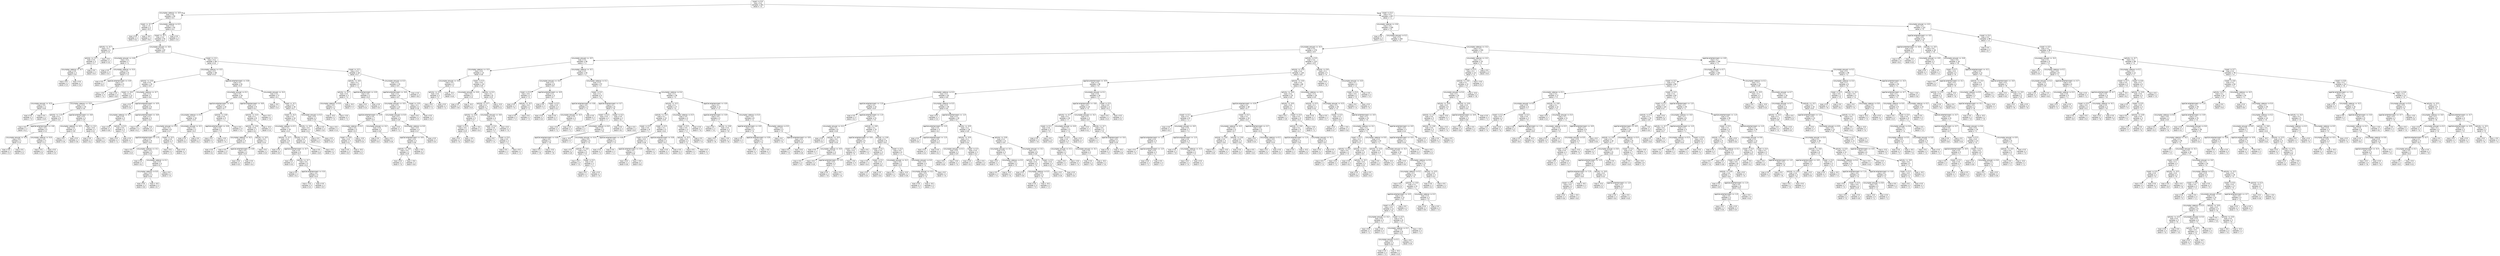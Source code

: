 digraph Tree {
node [shape=box, style="rounded", color="black", fontname=helvetica] ;
edge [fontname=helvetica] ;
0 [label="mood <= 0.0\nmse = 0.4\nsamples = 551\nvalue = 7.0"] ;
1 [label="circumplex.valence <= -0.9\nmse = 0.6\nsamples = 94\nvalue = 6.4"] ;
0 -> 1 [labeldistance=2.5, labelangle=45, headlabel="True"] ;
2 [label="mood <= -0.7\nmse = 1.5\nsamples = 2\nvalue = 8.3"] ;
1 -> 2 ;
3 [label="mse = 0.0\nsamples = 1\nvalue = 6.2"] ;
2 -> 3 ;
4 [label="mse = -0.0\nsamples = 1\nvalue = 9.0"] ;
2 -> 4 ;
5 [label="circumplex.valence <= 0.3\nmse = 0.5\nsamples = 92\nvalue = 6.4"] ;
1 -> 5 ;
6 [label="mood <= -0.7\nmse = 0.4\nsamples = 91\nvalue = 6.4"] ;
5 -> 6 ;
7 [label="activity <= -0.7\nmse = 0.1\nsamples = 4\nvalue = 5.4"] ;
6 -> 7 ;
8 [label="activity <= -0.7\nmse = 0.0\nsamples = 3\nvalue = 5.7"] ;
7 -> 8 ;
9 [label="circumplex.valence <= -0.7\nmse = 0.0\nsamples = 2\nvalue = 5.6"] ;
8 -> 9 ;
10 [label="mse = 0.0\nsamples = 1\nvalue = 5.5"] ;
9 -> 10 ;
11 [label="mse = 0.0\nsamples = 1\nvalue = 5.6"] ;
9 -> 11 ;
12 [label="mse = 0.0\nsamples = 1\nvalue = 6.0"] ;
8 -> 12 ;
13 [label="mse = 0.0\nsamples = 1\nvalue = 5.0"] ;
7 -> 13 ;
14 [label="circumplex.arousal <= -0.6\nmse = 0.4\nsamples = 87\nvalue = 6.5"] ;
6 -> 14 ;
15 [label="circumplex.arousal <= -0.8\nmse = 0.4\nsamples = 7\nvalue = 7.1"] ;
14 -> 15 ;
16 [label="mse = 0.0\nsamples = 1\nvalue = 5.5"] ;
15 -> 16 ;
17 [label="circumplex.valence <= -0.4\nmse = 0.2\nsamples = 6\nvalue = 7.3"] ;
15 -> 17 ;
18 [label="mse = 0.0\nsamples = 1\nvalue = 8.0"] ;
17 -> 18 ;
19 [label="appCat.entertainment <= -0.9\nmse = 0.1\nsamples = 5\nvalue = 7.1"] ;
17 -> 19 ;
20 [label="mse = -0.0\nsamples = 3\nvalue = 7.4"] ;
19 -> 20 ;
21 [label="mse = 0.0\nsamples = 2\nvalue = 6.8"] ;
19 -> 21 ;
22 [label="mood <= -0.1\nmse = 0.4\nsamples = 80\nvalue = 6.4"] ;
14 -> 22 ;
23 [label="circumplex.valence <= -0.3\nmse = 0.3\nsamples = 60\nvalue = 6.3"] ;
22 -> 23 ;
24 [label="activity <= -0.6\nmse = 0.5\nsamples = 19\nvalue = 6.0"] ;
23 -> 24 ;
25 [label="mood <= -0.6\nmse = 0.3\nsamples = 12\nvalue = 5.8"] ;
24 -> 25 ;
26 [label="circumplex.arousal <= -0.3\nmse = 0.0\nsamples = 2\nvalue = 6.8"] ;
25 -> 26 ;
27 [label="mse = 0.0\nsamples = 1\nvalue = 7.0"] ;
26 -> 27 ;
28 [label="mse = 0.0\nsamples = 1\nvalue = 6.8"] ;
26 -> 28 ;
29 [label="circumplex.valence <= -0.4\nmse = 0.2\nsamples = 10\nvalue = 5.6"] ;
25 -> 29 ;
30 [label="activity <= -1.0\nmse = 0.1\nsamples = 6\nvalue = 5.4"] ;
29 -> 30 ;
31 [label="mse = 0.0\nsamples = 1\nvalue = 6.2"] ;
30 -> 31 ;
32 [label="appCat.entertainment <= -0.8\nmse = 0.0\nsamples = 5\nvalue = 5.2"] ;
30 -> 32 ;
33 [label="circumplex.arousal <= -0.3\nmse = 0.0\nsamples = 2\nvalue = 5.4"] ;
32 -> 33 ;
34 [label="mse = 0.0\nsamples = 1\nvalue = 5.3"] ;
33 -> 34 ;
35 [label="mse = 0.0\nsamples = 1\nvalue = 5.4"] ;
33 -> 35 ;
36 [label="circumplex.valence <= -0.4\nmse = 0.0\nsamples = 3\nvalue = 5.1"] ;
32 -> 36 ;
37 [label="mse = 0.0\nsamples = 2\nvalue = 5.0"] ;
36 -> 37 ;
38 [label="mse = 0.0\nsamples = 1\nvalue = 5.5"] ;
36 -> 38 ;
39 [label="appCat.entertainment <= -0.8\nmse = 0.0\nsamples = 4\nvalue = 5.9"] ;
29 -> 39 ;
40 [label="circumplex.valence <= -0.3\nmse = 0.0\nsamples = 2\nvalue = 5.8"] ;
39 -> 40 ;
41 [label="mse = 0.0\nsamples = 1\nvalue = 5.8"] ;
40 -> 41 ;
42 [label="mse = 0.0\nsamples = 1\nvalue = 5.8"] ;
40 -> 42 ;
43 [label="mood <= -0.2\nmse = 0.0\nsamples = 2\nvalue = 6.1"] ;
39 -> 43 ;
44 [label="mse = 0.0\nsamples = 1\nvalue = 6.2"] ;
43 -> 44 ;
45 [label="mse = 0.0\nsamples = 1\nvalue = 6.0"] ;
43 -> 45 ;
46 [label="circumplex.valence <= -0.7\nmse = 0.3\nsamples = 7\nvalue = 6.6"] ;
24 -> 46 ;
47 [label="mse = 0.0\nsamples = 1\nvalue = 5.5"] ;
46 -> 47 ;
48 [label="appCat.entertainment <= -0.9\nmse = 0.1\nsamples = 6\nvalue = 6.8"] ;
46 -> 48 ;
49 [label="circumplex.valence <= -0.7\nmse = 0.0\nsamples = 3\nvalue = 7.0"] ;
48 -> 49 ;
50 [label="mse = 0.0\nsamples = 1\nvalue = 6.8"] ;
49 -> 50 ;
51 [label="activity <= 0.2\nmse = 0.0\nsamples = 2\nvalue = 7.2"] ;
49 -> 51 ;
52 [label="mse = 0.0\nsamples = 1\nvalue = 7.2"] ;
51 -> 52 ;
53 [label="mse = 0.0\nsamples = 1\nvalue = 7.2"] ;
51 -> 53 ;
54 [label="appCat.entertainment <= -0.8\nmse = 0.1\nsamples = 3\nvalue = 6.4"] ;
48 -> 54 ;
55 [label="mse = 0.0\nsamples = 2\nvalue = 6.2"] ;
54 -> 55 ;
56 [label="mse = -0.0\nsamples = 1\nvalue = 6.8"] ;
54 -> 56 ;
57 [label="appCat.entertainment <= -0.8\nmse = 0.2\nsamples = 41\nvalue = 6.4"] ;
23 -> 57 ;
58 [label="circumplex.arousal <= 0.1\nmse = 0.2\nsamples = 24\nvalue = 6.6"] ;
57 -> 58 ;
59 [label="appCat.entertainment <= -0.9\nmse = 0.1\nsamples = 15\nvalue = 6.7"] ;
58 -> 59 ;
60 [label="circumplex.valence <= 0.1\nmse = 0.1\nsamples = 10\nvalue = 6.5"] ;
59 -> 60 ;
61 [label="circumplex.arousal <= -0.3\nmse = 0.1\nsamples = 8\nvalue = 6.7"] ;
60 -> 61 ;
62 [label="appCat.entertainment <= -1.0\nmse = 0.1\nsamples = 6\nvalue = 6.6"] ;
61 -> 62 ;
63 [label="mse = 0.0\nsamples = 1\nvalue = 6.0"] ;
62 -> 63 ;
64 [label="circumplex.valence <= -0.1\nmse = 0.0\nsamples = 5\nvalue = 6.6"] ;
62 -> 64 ;
65 [label="mse = 0.0\nsamples = 1\nvalue = 6.2"] ;
64 -> 65 ;
66 [label="circumplex.valence <= 0.1\nmse = 0.0\nsamples = 4\nvalue = 6.7"] ;
64 -> 66 ;
67 [label="circumplex.valence <= 0.0\nmse = 0.0\nsamples = 3\nvalue = 6.6"] ;
66 -> 67 ;
68 [label="mse = 0.0\nsamples = 2\nvalue = 6.6"] ;
67 -> 68 ;
69 [label="mse = -0.0\nsamples = 1\nvalue = 6.7"] ;
67 -> 69 ;
70 [label="mse = 0.0\nsamples = 1\nvalue = 7.0"] ;
66 -> 70 ;
71 [label="mood <= -0.3\nmse = 0.0\nsamples = 2\nvalue = 7.1"] ;
61 -> 71 ;
72 [label="mse = 0.0\nsamples = 1\nvalue = 7.2"] ;
71 -> 72 ;
73 [label="mse = 0.0\nsamples = 1\nvalue = 7.0"] ;
71 -> 73 ;
74 [label="circumplex.arousal <= -0.1\nmse = 0.0\nsamples = 2\nvalue = 6.2"] ;
60 -> 74 ;
75 [label="mse = 0.0\nsamples = 1\nvalue = 6.3"] ;
74 -> 75 ;
76 [label="mse = 0.0\nsamples = 1\nvalue = 6.2"] ;
74 -> 76 ;
77 [label="activity <= -0.8\nmse = 0.0\nsamples = 5\nvalue = 7.1"] ;
59 -> 77 ;
78 [label="appCat.entertainment <= -0.8\nmse = 0.0\nsamples = 2\nvalue = 7.3"] ;
77 -> 78 ;
79 [label="mse = 0.0\nsamples = 1\nvalue = 7.2"] ;
78 -> 79 ;
80 [label="mse = -0.0\nsamples = 1\nvalue = 7.4"] ;
78 -> 80 ;
81 [label="mse = 0.0\nsamples = 3\nvalue = 7.0"] ;
77 -> 81 ;
82 [label="appCat.entertainment <= -0.8\nmse = 0.2\nsamples = 9\nvalue = 6.3"] ;
58 -> 82 ;
83 [label="activity <= -0.4\nmse = 0.1\nsamples = 8\nvalue = 6.2"] ;
82 -> 83 ;
84 [label="activity <= -0.6\nmse = 0.0\nsamples = 7\nvalue = 6.2"] ;
83 -> 84 ;
85 [label="circumplex.valence <= -0.2\nmse = 0.0\nsamples = 4\nvalue = 6.1"] ;
84 -> 85 ;
86 [label="mse = 0.0\nsamples = 1\nvalue = 6.2"] ;
85 -> 86 ;
87 [label="mse = 0.0\nsamples = 3\nvalue = 6.0"] ;
85 -> 87 ;
88 [label="activity <= -0.5\nmse = 0.0\nsamples = 3\nvalue = 6.4"] ;
84 -> 88 ;
89 [label="appCat.entertainment <= -0.8\nmse = 0.0\nsamples = 2\nvalue = 6.5"] ;
88 -> 89 ;
90 [label="mse = 0.0\nsamples = 1\nvalue = 6.5"] ;
89 -> 90 ;
91 [label="mse = 0.0\nsamples = 1\nvalue = 6.4"] ;
89 -> 91 ;
92 [label="mse = 0.0\nsamples = 1\nvalue = 6.0"] ;
88 -> 92 ;
93 [label="mse = -0.0\nsamples = 1\nvalue = 5.4"] ;
83 -> 93 ;
94 [label="mse = 0.0\nsamples = 1\nvalue = 7.0"] ;
82 -> 94 ;
95 [label="circumplex.arousal <= -0.4\nmse = 0.2\nsamples = 17\nvalue = 6.1"] ;
57 -> 95 ;
96 [label="mse = -0.0\nsamples = 1\nvalue = 5.4"] ;
95 -> 96 ;
97 [label="mood <= -0.1\nmse = 0.2\nsamples = 16\nvalue = 6.2"] ;
95 -> 97 ;
98 [label="mood <= -0.2\nmse = 0.1\nsamples = 14\nvalue = 6.3"] ;
97 -> 98 ;
99 [label="circumplex.valence <= 0.1\nmse = 0.1\nsamples = 10\nvalue = 6.4"] ;
98 -> 99 ;
100 [label="activity <= -0.7\nmse = 0.0\nsamples = 8\nvalue = 6.2"] ;
99 -> 100 ;
101 [label="mse = 0.0\nsamples = 2\nvalue = 6.0"] ;
100 -> 101 ;
102 [label="appCat.entertainment <= -0.7\nmse = 0.0\nsamples = 6\nvalue = 6.3"] ;
100 -> 102 ;
103 [label="mse = 0.0\nsamples = 1\nvalue = 6.0"] ;
102 -> 103 ;
104 [label="activity <= -0.7\nmse = 0.0\nsamples = 5\nvalue = 6.4"] ;
102 -> 104 ;
105 [label="mse = 0.0\nsamples = 1\nvalue = 6.2"] ;
104 -> 105 ;
106 [label="appCat.entertainment <= -0.4\nmse = 0.0\nsamples = 4\nvalue = 6.4"] ;
104 -> 106 ;
107 [label="mse = -0.0\nsamples = 3\nvalue = 6.4"] ;
106 -> 107 ;
108 [label="mse = 0.0\nsamples = 1\nvalue = 6.5"] ;
106 -> 108 ;
109 [label="activity <= -0.5\nmse = 0.0\nsamples = 2\nvalue = 6.8"] ;
99 -> 109 ;
110 [label="mse = 0.0\nsamples = 1\nvalue = 6.8"] ;
109 -> 110 ;
111 [label="mse = 0.0\nsamples = 1\nvalue = 7.0"] ;
109 -> 111 ;
112 [label="activity <= -0.6\nmse = 0.0\nsamples = 4\nvalue = 6.1"] ;
98 -> 112 ;
113 [label="mse = 0.0\nsamples = 1\nvalue = 6.2"] ;
112 -> 113 ;
114 [label="mse = 0.0\nsamples = 3\nvalue = 6.0"] ;
112 -> 114 ;
115 [label="circumplex.arousal <= 0.2\nmse = 0.0\nsamples = 2\nvalue = 5.5"] ;
97 -> 115 ;
116 [label="mse = 0.0\nsamples = 1\nvalue = 5.8"] ;
115 -> 116 ;
117 [label="mse = 0.0\nsamples = 1\nvalue = 5.4"] ;
115 -> 117 ;
118 [label="mood <= -0.1\nmse = 0.3\nsamples = 20\nvalue = 6.7"] ;
22 -> 118 ;
119 [label="activity <= -0.6\nmse = 0.2\nsamples = 5\nvalue = 7.1"] ;
118 -> 119 ;
120 [label="activity <= -0.7\nmse = 0.0\nsamples = 3\nvalue = 7.4"] ;
119 -> 120 ;
121 [label="circumplex.valence <= 0.0\nmse = 0.0\nsamples = 2\nvalue = 7.4"] ;
120 -> 121 ;
122 [label="mse = -0.0\nsamples = 1\nvalue = 7.4"] ;
121 -> 122 ;
123 [label="mse = -0.0\nsamples = 1\nvalue = 7.2"] ;
121 -> 123 ;
124 [label="mse = -0.0\nsamples = 1\nvalue = 7.7"] ;
120 -> 124 ;
125 [label="appCat.entertainment <= -0.9\nmse = 0.0\nsamples = 2\nvalue = 6.4"] ;
119 -> 125 ;
126 [label="mse = 0.0\nsamples = 1\nvalue = 6.4"] ;
125 -> 126 ;
127 [label="mse = 0.0\nsamples = 1\nvalue = 6.5"] ;
125 -> 127 ;
128 [label="circumplex.arousal <= 0.3\nmse = 0.2\nsamples = 15\nvalue = 6.5"] ;
118 -> 128 ;
129 [label="appCat.entertainment <= -0.8\nmse = 0.2\nsamples = 14\nvalue = 6.5"] ;
128 -> 129 ;
130 [label="circumplex.arousal <= -0.0\nmse = 0.1\nsamples = 12\nvalue = 6.5"] ;
129 -> 130 ;
131 [label="appCat.entertainment <= -0.9\nmse = 0.0\nsamples = 7\nvalue = 6.4"] ;
130 -> 131 ;
132 [label="circumplex.valence <= 0.2\nmse = 0.0\nsamples = 5\nvalue = 6.3"] ;
131 -> 132 ;
133 [label="mood <= -0.0\nmse = 0.0\nsamples = 3\nvalue = 6.1"] ;
132 -> 133 ;
134 [label="mse = 0.0\nsamples = 2\nvalue = 6.0"] ;
133 -> 134 ;
135 [label="mse = -0.0\nsamples = 1\nvalue = 6.2"] ;
133 -> 135 ;
136 [label="mse = -0.0\nsamples = 2\nvalue = 6.4"] ;
132 -> 136 ;
137 [label="circumplex.arousal <= -0.2\nmse = 0.0\nsamples = 2\nvalue = 6.6"] ;
131 -> 137 ;
138 [label="mse = 0.0\nsamples = 1\nvalue = 6.5"] ;
137 -> 138 ;
139 [label="mse = 0.0\nsamples = 1\nvalue = 6.8"] ;
137 -> 139 ;
140 [label="circumplex.arousal <= 0.0\nmse = 0.1\nsamples = 5\nvalue = 6.8"] ;
130 -> 140 ;
141 [label="mse = 0.0\nsamples = 1\nvalue = 7.2"] ;
140 -> 141 ;
142 [label="circumplex.valence <= 0.0\nmse = 0.0\nsamples = 4\nvalue = 6.7"] ;
140 -> 142 ;
143 [label="appCat.entertainment <= -0.9\nmse = 0.0\nsamples = 3\nvalue = 6.8"] ;
142 -> 143 ;
144 [label="activity <= -0.8\nmse = 0.0\nsamples = 2\nvalue = 6.9"] ;
143 -> 144 ;
145 [label="mse = 0.0\nsamples = 1\nvalue = 7.0"] ;
144 -> 145 ;
146 [label="mse = -0.0\nsamples = 1\nvalue = 6.8"] ;
144 -> 146 ;
147 [label="mse = -0.0\nsamples = 1\nvalue = 6.6"] ;
143 -> 147 ;
148 [label="mse = 0.0\nsamples = 1\nvalue = 6.5"] ;
142 -> 148 ;
149 [label="mood <= -0.0\nmse = 0.1\nsamples = 2\nvalue = 5.8"] ;
129 -> 149 ;
150 [label="mse = 0.0\nsamples = 1\nvalue = 5.5"] ;
149 -> 150 ;
151 [label="mse = 0.0\nsamples = 1\nvalue = 6.0"] ;
149 -> 151 ;
152 [label="mse = 0.0\nsamples = 1\nvalue = 8.0"] ;
128 -> 152 ;
153 [label="mse = 0.0\nsamples = 1\nvalue = 3.5"] ;
5 -> 153 ;
154 [label="mood <= 0.4\nmse = 0.3\nsamples = 457\nvalue = 7.1"] ;
0 -> 154 [labeldistance=2.5, labelangle=-45, headlabel="False"] ;
155 [label="circumplex.valence <= -0.6\nmse = 0.3\nsamples = 335\nvalue = 7.0"] ;
154 -> 155 ;
156 [label="mse = 0.0\nsamples = 1\nvalue = 5.0"] ;
155 -> 156 ;
157 [label="circumplex.arousal <= 0.2\nmse = 0.3\nsamples = 334\nvalue = 7.0"] ;
155 -> 157 ;
158 [label="circumplex.arousal <= -0.3\nmse = 0.4\nsamples = 179\nvalue = 6.9"] ;
157 -> 158 ;
159 [label="circumplex.arousal <= -0.5\nmse = 0.3\nsamples = 56\nvalue = 7.1"] ;
158 -> 159 ;
160 [label="circumplex.valence <= -0.3\nmse = 0.4\nsamples = 13\nvalue = 6.8"] ;
159 -> 160 ;
161 [label="circumplex.arousal <= -0.6\nmse = 0.0\nsamples = 3\nvalue = 7.2"] ;
160 -> 161 ;
162 [label="activity <= -0.2\nmse = 0.0\nsamples = 2\nvalue = 7.2"] ;
161 -> 162 ;
163 [label="mse = 0.0\nsamples = 1\nvalue = 7.2"] ;
162 -> 163 ;
164 [label="mse = 0.0\nsamples = 1\nvalue = 7.2"] ;
162 -> 164 ;
165 [label="mse = -0.0\nsamples = 1\nvalue = 6.8"] ;
161 -> 165 ;
166 [label="mood <= 0.3\nmse = 0.6\nsamples = 10\nvalue = 6.6"] ;
160 -> 166 ;
167 [label="circumplex.arousal <= -0.6\nmse = 0.4\nsamples = 2\nvalue = 5.4"] ;
166 -> 167 ;
168 [label="mse = 0.0\nsamples = 1\nvalue = 4.8"] ;
167 -> 168 ;
169 [label="mse = -0.0\nsamples = 1\nvalue = 6.0"] ;
167 -> 169 ;
170 [label="activity <= 0.2\nmse = 0.1\nsamples = 8\nvalue = 6.9"] ;
166 -> 170 ;
171 [label="activity <= -0.7\nmse = 0.1\nsamples = 7\nvalue = 7.0"] ;
170 -> 171 ;
172 [label="activity <= -0.8\nmse = 0.1\nsamples = 3\nvalue = 6.7"] ;
171 -> 172 ;
173 [label="mood <= 0.3\nmse = 0.0\nsamples = 2\nvalue = 6.9"] ;
172 -> 173 ;
174 [label="mse = 0.0\nsamples = 1\nvalue = 7.0"] ;
173 -> 174 ;
175 [label="mse = -0.0\nsamples = 1\nvalue = 6.8"] ;
173 -> 175 ;
176 [label="mse = -0.0\nsamples = 1\nvalue = 6.4"] ;
172 -> 176 ;
177 [label="circumplex.arousal <= -0.6\nmse = 0.0\nsamples = 4\nvalue = 7.2"] ;
171 -> 177 ;
178 [label="mood <= 0.4\nmse = 0.0\nsamples = 3\nvalue = 7.3"] ;
177 -> 178 ;
179 [label="mse = 0.0\nsamples = 1\nvalue = 7.4"] ;
178 -> 179 ;
180 [label="mood <= 0.4\nmse = 0.0\nsamples = 2\nvalue = 7.2"] ;
178 -> 180 ;
181 [label="mse = 0.0\nsamples = 1\nvalue = 7.2"] ;
180 -> 181 ;
182 [label="mse = 0.0\nsamples = 1\nvalue = 7.2"] ;
180 -> 182 ;
183 [label="mse = 0.0\nsamples = 1\nvalue = 7.0"] ;
177 -> 183 ;
184 [label="mse = -0.0\nsamples = 1\nvalue = 6.2"] ;
170 -> 184 ;
185 [label="circumplex.valence <= -0.1\nmse = 0.2\nsamples = 43\nvalue = 7.2"] ;
159 -> 185 ;
186 [label="circumplex.arousal <= -0.4\nmse = 0.2\nsamples = 6\nvalue = 6.9"] ;
185 -> 186 ;
187 [label="mood <= 0.3\nmse = 0.0\nsamples = 3\nvalue = 7.2"] ;
186 -> 187 ;
188 [label="mse = 0.0\nsamples = 1\nvalue = 7.0"] ;
187 -> 188 ;
189 [label="activity <= -0.2\nmse = 0.0\nsamples = 2\nvalue = 7.2"] ;
187 -> 189 ;
190 [label="mse = 0.0\nsamples = 1\nvalue = 7.2"] ;
189 -> 190 ;
191 [label="mse = 0.0\nsamples = 1\nvalue = 7.2"] ;
189 -> 191 ;
192 [label="appCat.entertainment <= -0.9\nmse = 0.2\nsamples = 3\nvalue = 6.7"] ;
186 -> 192 ;
193 [label="mse = 0.0\nsamples = 1\nvalue = 7.2"] ;
192 -> 193 ;
194 [label="mood <= 0.2\nmse = 0.0\nsamples = 2\nvalue = 6.3"] ;
192 -> 194 ;
195 [label="mse = 0.0\nsamples = 1\nvalue = 6.4"] ;
194 -> 195 ;
196 [label="mse = 0.0\nsamples = 1\nvalue = 6.2"] ;
194 -> 196 ;
197 [label="circumplex.valence <= 0.1\nmse = 0.2\nsamples = 37\nvalue = 7.3"] ;
185 -> 197 ;
198 [label="mood <= 0.2\nmse = 0.1\nsamples = 9\nvalue = 7.6"] ;
197 -> 198 ;
199 [label="appCat.entertainment <= -0.8\nmse = 0.0\nsamples = 3\nvalue = 7.3"] ;
198 -> 199 ;
200 [label="circumplex.arousal <= -0.3\nmse = 0.0\nsamples = 2\nvalue = 7.2"] ;
199 -> 200 ;
201 [label="mse = 0.0\nsamples = 1\nvalue = 7.2"] ;
200 -> 201 ;
202 [label="mse = 0.0\nsamples = 1\nvalue = 7.2"] ;
200 -> 202 ;
203 [label="mse = 0.0\nsamples = 1\nvalue = 7.4"] ;
199 -> 203 ;
204 [label="appCat.entertainment <= -0.7\nmse = 0.1\nsamples = 6\nvalue = 7.8"] ;
198 -> 204 ;
205 [label="mood <= 0.2\nmse = 0.0\nsamples = 4\nvalue = 7.7"] ;
204 -> 205 ;
206 [label="mse = 0.0\nsamples = 1\nvalue = 7.2"] ;
205 -> 206 ;
207 [label="circumplex.valence <= 0.0\nmse = 0.0\nsamples = 3\nvalue = 7.8"] ;
205 -> 207 ;
208 [label="appCat.entertainment <= -0.8\nmse = 0.0\nsamples = 2\nvalue = 7.8"] ;
207 -> 208 ;
209 [label="mse = 0.0\nsamples = 1\nvalue = 7.8"] ;
208 -> 209 ;
210 [label="mse = -0.0\nsamples = 1\nvalue = 7.8"] ;
208 -> 210 ;
211 [label="mse = -0.0\nsamples = 1\nvalue = 7.7"] ;
207 -> 211 ;
212 [label="mood <= 0.2\nmse = 0.0\nsamples = 2\nvalue = 8.1"] ;
204 -> 212 ;
213 [label="mse = 0.0\nsamples = 1\nvalue = 8.2"] ;
212 -> 213 ;
214 [label="mse = 0.0\nsamples = 1\nvalue = 8.0"] ;
212 -> 214 ;
215 [label="circumplex.valence <= 0.4\nmse = 0.1\nsamples = 28\nvalue = 7.2"] ;
197 -> 215 ;
216 [label="activity <= -0.2\nmse = 0.1\nsamples = 17\nvalue = 7.0"] ;
215 -> 216 ;
217 [label="activity <= -0.5\nmse = 0.1\nsamples = 13\nvalue = 6.9"] ;
216 -> 217 ;
218 [label="mood <= 0.3\nmse = 0.0\nsamples = 8\nvalue = 7.1"] ;
217 -> 218 ;
219 [label="circumplex.arousal <= -0.4\nmse = 0.0\nsamples = 6\nvalue = 7.0"] ;
218 -> 219 ;
220 [label="mse = 0.0\nsamples = 1\nvalue = 6.8"] ;
219 -> 220 ;
221 [label="activity <= -0.6\nmse = 0.0\nsamples = 5\nvalue = 7.0"] ;
219 -> 221 ;
222 [label="mse = 0.0\nsamples = 3\nvalue = 7.0"] ;
221 -> 222 ;
223 [label="mood <= 0.2\nmse = 0.0\nsamples = 2\nvalue = 7.1"] ;
221 -> 223 ;
224 [label="mse = 0.0\nsamples = 1\nvalue = 7.2"] ;
223 -> 224 ;
225 [label="mse = 0.0\nsamples = 1\nvalue = 7.0"] ;
223 -> 225 ;
226 [label="appCat.entertainment <= -0.8\nmse = 0.0\nsamples = 2\nvalue = 7.3"] ;
218 -> 226 ;
227 [label="mse = 0.0\nsamples = 1\nvalue = 7.4"] ;
226 -> 227 ;
228 [label="mse = 0.0\nsamples = 1\nvalue = 7.2"] ;
226 -> 228 ;
229 [label="mood <= 0.3\nmse = 0.1\nsamples = 5\nvalue = 6.6"] ;
217 -> 229 ;
230 [label="mood <= 0.3\nmse = 0.0\nsamples = 3\nvalue = 6.8"] ;
229 -> 230 ;
231 [label="appCat.entertainment <= -0.9\nmse = 0.0\nsamples = 2\nvalue = 6.8"] ;
230 -> 231 ;
232 [label="mse = 0.0\nsamples = 1\nvalue = 6.8"] ;
231 -> 232 ;
233 [label="mse = -0.0\nsamples = 1\nvalue = 6.8"] ;
231 -> 233 ;
234 [label="mse = 0.0\nsamples = 1\nvalue = 7.0"] ;
230 -> 234 ;
235 [label="appCat.entertainment <= -0.8\nmse = 0.0\nsamples = 2\nvalue = 6.2"] ;
229 -> 235 ;
236 [label="mse = 0.0\nsamples = 1\nvalue = 6.2"] ;
235 -> 236 ;
237 [label="mse = 0.0\nsamples = 1\nvalue = 6.2"] ;
235 -> 237 ;
238 [label="circumplex.valence <= 0.3\nmse = 0.0\nsamples = 4\nvalue = 7.3"] ;
216 -> 238 ;
239 [label="mood <= 0.3\nmse = 0.0\nsamples = 3\nvalue = 7.2"] ;
238 -> 239 ;
240 [label="activity <= -0.2\nmse = 0.0\nsamples = 2\nvalue = 7.2"] ;
239 -> 240 ;
241 [label="mse = 0.0\nsamples = 1\nvalue = 7.2"] ;
240 -> 241 ;
242 [label="mse = 0.0\nsamples = 1\nvalue = 7.2"] ;
240 -> 242 ;
243 [label="mse = 0.0\nsamples = 1\nvalue = 7.0"] ;
239 -> 243 ;
244 [label="mse = 0.0\nsamples = 1\nvalue = 7.6"] ;
238 -> 244 ;
245 [label="appCat.entertainment <= -0.9\nmse = 0.1\nsamples = 11\nvalue = 7.3"] ;
215 -> 245 ;
246 [label="appCat.entertainment <= -0.9\nmse = 0.0\nsamples = 3\nvalue = 7.7"] ;
245 -> 246 ;
247 [label="mse = 0.0\nsamples = 1\nvalue = 7.6"] ;
246 -> 247 ;
248 [label="activity <= -0.8\nmse = 0.0\nsamples = 2\nvalue = 7.8"] ;
246 -> 248 ;
249 [label="mse = 0.0\nsamples = 1\nvalue = 7.8"] ;
248 -> 249 ;
250 [label="mse = -0.0\nsamples = 1\nvalue = 7.8"] ;
248 -> 250 ;
251 [label="circumplex.valence <= 0.4\nmse = 0.0\nsamples = 8\nvalue = 7.2"] ;
245 -> 251 ;
252 [label="appCat.entertainment <= -0.9\nmse = 0.0\nsamples = 3\nvalue = 7.4"] ;
251 -> 252 ;
253 [label="mse = 0.0\nsamples = 1\nvalue = 7.2"] ;
252 -> 253 ;
254 [label="appCat.entertainment <= -0.9\nmse = 0.0\nsamples = 2\nvalue = 7.4"] ;
252 -> 254 ;
255 [label="mse = 0.0\nsamples = 1\nvalue = 7.5"] ;
254 -> 255 ;
256 [label="mse = -0.0\nsamples = 1\nvalue = 7.4"] ;
254 -> 256 ;
257 [label="circumplex.valence <= 0.5\nmse = 0.0\nsamples = 5\nvalue = 7.0"] ;
251 -> 257 ;
258 [label="mse = 0.0\nsamples = 3\nvalue = 7.0"] ;
257 -> 258 ;
259 [label="appCat.entertainment <= -0.9\nmse = 0.0\nsamples = 2\nvalue = 6.9"] ;
257 -> 259 ;
260 [label="mse = 0.0\nsamples = 1\nvalue = 7.0"] ;
259 -> 260 ;
261 [label="mse = 0.0\nsamples = 1\nvalue = 6.8"] ;
259 -> 261 ;
262 [label="activity <= 0.5\nmse = 0.4\nsamples = 123\nvalue = 6.9"] ;
158 -> 262 ;
263 [label="activity <= -0.6\nmse = 0.4\nsamples = 118\nvalue = 6.8"] ;
262 -> 263 ;
264 [label="appCat.entertainment <= -0.9\nmse = 0.3\nsamples = 58\nvalue = 7.0"] ;
263 -> 264 ;
265 [label="circumplex.valence <= 0.3\nmse = 0.2\nsamples = 42\nvalue = 6.8"] ;
264 -> 265 ;
266 [label="appCat.entertainment <= -1.0\nmse = 0.2\nsamples = 22\nvalue = 6.9"] ;
265 -> 266 ;
267 [label="mse = 0.0\nsamples = 1\nvalue = 6.2"] ;
266 -> 267 ;
268 [label="appCat.entertainment <= -1.0\nmse = 0.1\nsamples = 21\nvalue = 7.0"] ;
266 -> 268 ;
269 [label="circumplex.arousal <= -0.2\nmse = 0.1\nsamples = 6\nvalue = 6.8"] ;
268 -> 269 ;
270 [label="mse = 0.0\nsamples = 1\nvalue = 6.3"] ;
269 -> 270 ;
271 [label="activity <= -0.9\nmse = 0.0\nsamples = 5\nvalue = 6.9"] ;
269 -> 271 ;
272 [label="mse = 0.0\nsamples = 1\nvalue = 7.2"] ;
271 -> 272 ;
273 [label="circumplex.valence <= -0.0\nmse = 0.0\nsamples = 4\nvalue = 6.9"] ;
271 -> 273 ;
274 [label="mse = 0.0\nsamples = 2\nvalue = 7.0"] ;
273 -> 274 ;
275 [label="mse = 0.0\nsamples = 2\nvalue = 6.8"] ;
273 -> 275 ;
276 [label="activity <= -0.8\nmse = 0.1\nsamples = 15\nvalue = 7.1"] ;
268 -> 276 ;
277 [label="appCat.entertainment <= -0.9\nmse = 0.1\nsamples = 6\nvalue = 7.4"] ;
276 -> 277 ;
278 [label="mood <= 0.1\nmse = 0.0\nsamples = 5\nvalue = 7.5"] ;
277 -> 278 ;
279 [label="appCat.entertainment <= -1.0\nmse = 0.0\nsamples = 2\nvalue = 7.7"] ;
278 -> 279 ;
280 [label="mse = 0.0\nsamples = 1\nvalue = 7.8"] ;
279 -> 280 ;
281 [label="mse = 0.0\nsamples = 1\nvalue = 7.6"] ;
279 -> 281 ;
282 [label="mse = -0.0\nsamples = 3\nvalue = 7.4"] ;
278 -> 282 ;
283 [label="mse = 0.0\nsamples = 1\nvalue = 7.0"] ;
277 -> 283 ;
284 [label="activity <= -0.8\nmse = 0.1\nsamples = 9\nvalue = 6.9"] ;
276 -> 284 ;
285 [label="mood <= 0.1\nmse = 0.0\nsamples = 3\nvalue = 6.5"] ;
284 -> 285 ;
286 [label="mse = 0.0\nsamples = 1\nvalue = 6.4"] ;
285 -> 286 ;
287 [label="mood <= 0.1\nmse = 0.0\nsamples = 2\nvalue = 6.6"] ;
285 -> 287 ;
288 [label="mse = 0.0\nsamples = 1\nvalue = 6.5"] ;
287 -> 288 ;
289 [label="mse = 0.0\nsamples = 1\nvalue = 6.6"] ;
287 -> 289 ;
290 [label="mood <= 0.2\nmse = 0.0\nsamples = 6\nvalue = 7.1"] ;
284 -> 290 ;
291 [label="circumplex.arousal <= -0.2\nmse = 0.0\nsamples = 2\nvalue = 6.9"] ;
290 -> 291 ;
292 [label="mse = 0.0\nsamples = 1\nvalue = 7.0"] ;
291 -> 292 ;
293 [label="mse = -0.0\nsamples = 1\nvalue = 6.8"] ;
291 -> 293 ;
294 [label="circumplex.arousal <= 0.0\nmse = 0.0\nsamples = 4\nvalue = 7.2"] ;
290 -> 294 ;
295 [label="circumplex.arousal <= -0.2\nmse = 0.0\nsamples = 3\nvalue = 7.3"] ;
294 -> 295 ;
296 [label="mse = 0.0\nsamples = 1\nvalue = 7.2"] ;
295 -> 296 ;
297 [label="mse = -0.0\nsamples = 2\nvalue = 7.4"] ;
295 -> 297 ;
298 [label="mse = 0.0\nsamples = 1\nvalue = 7.0"] ;
294 -> 298 ;
299 [label="circumplex.valence <= 0.3\nmse = 0.3\nsamples = 20\nvalue = 6.6"] ;
265 -> 299 ;
300 [label="mse = 0.0\nsamples = 1\nvalue = 5.4"] ;
299 -> 300 ;
301 [label="appCat.entertainment <= -1.0\nmse = 0.2\nsamples = 19\nvalue = 6.7"] ;
299 -> 301 ;
302 [label="appCat.entertainment <= -1.0\nmse = 0.0\nsamples = 3\nvalue = 6.2"] ;
301 -> 302 ;
303 [label="mse = 0.0\nsamples = 1\nvalue = 6.0"] ;
302 -> 303 ;
304 [label="appCat.entertainment <= -1.0\nmse = 0.0\nsamples = 2\nvalue = 6.3"] ;
302 -> 304 ;
305 [label="mse = 0.0\nsamples = 1\nvalue = 6.4"] ;
304 -> 305 ;
306 [label="mse = 0.0\nsamples = 1\nvalue = 6.2"] ;
304 -> 306 ;
307 [label="activity <= -0.9\nmse = 0.2\nsamples = 16\nvalue = 6.8"] ;
301 -> 307 ;
308 [label="activity <= -0.9\nmse = 0.1\nsamples = 5\nvalue = 6.4"] ;
307 -> 308 ;
309 [label="circumplex.arousal <= 0.1\nmse = 0.0\nsamples = 2\nvalue = 6.9"] ;
308 -> 309 ;
310 [label="mse = 0.0\nsamples = 1\nvalue = 6.8"] ;
309 -> 310 ;
311 [label="mse = -0.0\nsamples = 1\nvalue = 7.0"] ;
309 -> 311 ;
312 [label="mood <= 0.3\nmse = 0.0\nsamples = 3\nvalue = 6.2"] ;
308 -> 312 ;
313 [label="mse = 0.0\nsamples = 1\nvalue = 6.3"] ;
312 -> 313 ;
314 [label="mse = 0.0\nsamples = 2\nvalue = 6.0"] ;
312 -> 314 ;
315 [label="activity <= -0.8\nmse = 0.2\nsamples = 11\nvalue = 6.9"] ;
307 -> 315 ;
316 [label="circumplex.arousal <= -0.1\nmse = 0.0\nsamples = 3\nvalue = 7.5"] ;
315 -> 316 ;
317 [label="mse = 0.0\nsamples = 1\nvalue = 7.4"] ;
316 -> 317 ;
318 [label="circumplex.valence <= 0.5\nmse = 0.0\nsamples = 2\nvalue = 7.5"] ;
316 -> 318 ;
319 [label="mse = 0.0\nsamples = 1\nvalue = 7.5"] ;
318 -> 319 ;
320 [label="mse = -0.0\nsamples = 1\nvalue = 7.6"] ;
318 -> 320 ;
321 [label="circumplex.arousal <= -0.1\nmse = 0.1\nsamples = 8\nvalue = 6.8"] ;
315 -> 321 ;
322 [label="activity <= -0.7\nmse = 0.0\nsamples = 5\nvalue = 7.0"] ;
321 -> 322 ;
323 [label="mse = 0.0\nsamples = 1\nvalue = 6.8"] ;
322 -> 323 ;
324 [label="circumplex.valence <= 0.3\nmse = 0.0\nsamples = 4\nvalue = 7.0"] ;
322 -> 324 ;
325 [label="mse = 0.0\nsamples = 3\nvalue = 7.0"] ;
324 -> 325 ;
326 [label="mse = -0.0\nsamples = 1\nvalue = 7.2"] ;
324 -> 326 ;
327 [label="mood <= 0.2\nmse = 0.0\nsamples = 3\nvalue = 6.5"] ;
321 -> 327 ;
328 [label="mse = 0.0\nsamples = 1\nvalue = 6.8"] ;
327 -> 328 ;
329 [label="mse = 0.0\nsamples = 2\nvalue = 6.4"] ;
327 -> 329 ;
330 [label="circumplex.arousal <= 0.1\nmse = 0.4\nsamples = 16\nvalue = 7.3"] ;
264 -> 330 ;
331 [label="appCat.entertainment <= -0.8\nmse = 0.2\nsamples = 14\nvalue = 7.5"] ;
330 -> 331 ;
332 [label="activity <= -0.7\nmse = 0.1\nsamples = 10\nvalue = 7.7"] ;
331 -> 332 ;
333 [label="mood <= 0.1\nmse = 0.0\nsamples = 5\nvalue = 7.9"] ;
332 -> 333 ;
334 [label="mse = 0.0\nsamples = 1\nvalue = 7.8"] ;
333 -> 334 ;
335 [label="mse = 0.0\nsamples = 4\nvalue = 8.0"] ;
333 -> 335 ;
336 [label="circumplex.arousal <= -0.0\nmse = 0.1\nsamples = 5\nvalue = 7.4"] ;
332 -> 336 ;
337 [label="mood <= 0.3\nmse = 0.0\nsamples = 4\nvalue = 7.5"] ;
336 -> 337 ;
338 [label="circumplex.arousal <= -0.1\nmse = 0.0\nsamples = 2\nvalue = 7.4"] ;
337 -> 338 ;
339 [label="mse = 0.0\nsamples = 1\nvalue = 7.2"] ;
338 -> 339 ;
340 [label="mse = -0.0\nsamples = 1\nvalue = 7.4"] ;
338 -> 340 ;
341 [label="circumplex.arousal <= -0.1\nmse = 0.0\nsamples = 2\nvalue = 7.7"] ;
337 -> 341 ;
342 [label="mse = 0.0\nsamples = 1\nvalue = 7.8"] ;
341 -> 342 ;
343 [label="mse = -0.0\nsamples = 1\nvalue = 7.6"] ;
341 -> 343 ;
344 [label="mse = 0.0\nsamples = 1\nvalue = 6.7"] ;
336 -> 344 ;
345 [label="circumplex.arousal <= -0.2\nmse = 0.1\nsamples = 4\nvalue = 6.9"] ;
331 -> 345 ;
346 [label="mse = 0.0\nsamples = 1\nvalue = 6.2"] ;
345 -> 346 ;
347 [label="activity <= -0.7\nmse = 0.0\nsamples = 3\nvalue = 7.0"] ;
345 -> 347 ;
348 [label="mse = 0.0\nsamples = 1\nvalue = 7.2"] ;
347 -> 348 ;
349 [label="appCat.entertainment <= -0.4\nmse = 0.0\nsamples = 2\nvalue = 6.9"] ;
347 -> 349 ;
350 [label="mse = 0.0\nsamples = 1\nvalue = 7.0"] ;
349 -> 350 ;
351 [label="mse = -0.0\nsamples = 1\nvalue = 6.8"] ;
349 -> 351 ;
352 [label="mood <= 0.3\nmse = 0.0\nsamples = 2\nvalue = 6.3"] ;
330 -> 352 ;
353 [label="mse = 0.0\nsamples = 1\nvalue = 6.4"] ;
352 -> 353 ;
354 [label="mse = 0.0\nsamples = 1\nvalue = 6.2"] ;
352 -> 354 ;
355 [label="activity <= -0.6\nmse = 0.4\nsamples = 60\nvalue = 6.7"] ;
263 -> 355 ;
356 [label="activity <= -0.6\nmse = 0.4\nsamples = 25\nvalue = 6.6"] ;
355 -> 356 ;
357 [label="appCat.entertainment <= -0.9\nmse = 0.2\nsamples = 18\nvalue = 6.7"] ;
356 -> 357 ;
358 [label="mood <= 0.1\nmse = 0.1\nsamples = 8\nvalue = 7.2"] ;
357 -> 358 ;
359 [label="mse = 0.0\nsamples = 1\nvalue = 6.5"] ;
358 -> 359 ;
360 [label="circumplex.arousal <= -0.0\nmse = 0.0\nsamples = 7\nvalue = 7.3"] ;
358 -> 360 ;
361 [label="appCat.entertainment <= -1.0\nmse = 0.0\nsamples = 4\nvalue = 7.2"] ;
360 -> 361 ;
362 [label="mse = 0.0\nsamples = 1\nvalue = 7.0"] ;
361 -> 362 ;
363 [label="appCat.entertainment <= -1.0\nmse = 0.0\nsamples = 3\nvalue = 7.2"] ;
361 -> 363 ;
364 [label="mse = 0.0\nsamples = 1\nvalue = 7.2"] ;
363 -> 364 ;
365 [label="mse = 0.0\nsamples = 2\nvalue = 7.2"] ;
363 -> 365 ;
366 [label="appCat.entertainment <= -1.0\nmse = 0.0\nsamples = 3\nvalue = 7.4"] ;
360 -> 366 ;
367 [label="mse = 0.0\nsamples = 1\nvalue = 7.8"] ;
366 -> 367 ;
368 [label="circumplex.valence <= -0.3\nmse = 0.0\nsamples = 2\nvalue = 7.3"] ;
366 -> 368 ;
369 [label="mse = 0.0\nsamples = 1\nvalue = 7.4"] ;
368 -> 369 ;
370 [label="mse = 0.0\nsamples = 1\nvalue = 7.2"] ;
368 -> 370 ;
371 [label="mood <= 0.2\nmse = 0.1\nsamples = 10\nvalue = 6.5"] ;
357 -> 371 ;
372 [label="circumplex.valence <= -0.2\nmse = 0.0\nsamples = 5\nvalue = 6.7"] ;
371 -> 372 ;
373 [label="activity <= -0.6\nmse = 0.0\nsamples = 3\nvalue = 6.8"] ;
372 -> 373 ;
374 [label="mse = 0.0\nsamples = 2\nvalue = 6.8"] ;
373 -> 374 ;
375 [label="mse = -0.0\nsamples = 1\nvalue = 6.7"] ;
373 -> 375 ;
376 [label="activity <= -0.6\nmse = 0.0\nsamples = 2\nvalue = 6.6"] ;
372 -> 376 ;
377 [label="mse = 0.0\nsamples = 1\nvalue = 6.5"] ;
376 -> 377 ;
378 [label="mse = 0.0\nsamples = 1\nvalue = 6.6"] ;
376 -> 378 ;
379 [label="appCat.entertainment <= -0.7\nmse = 0.0\nsamples = 5\nvalue = 6.3"] ;
371 -> 379 ;
380 [label="mse = 0.0\nsamples = 3\nvalue = 6.0"] ;
379 -> 380 ;
381 [label="circumplex.valence <= 0.1\nmse = 0.0\nsamples = 2\nvalue = 6.4"] ;
379 -> 381 ;
382 [label="mse = 0.0\nsamples = 1\nvalue = 6.5"] ;
381 -> 382 ;
383 [label="mse = 0.0\nsamples = 1\nvalue = 6.4"] ;
381 -> 383 ;
384 [label="activity <= -0.6\nmse = 0.8\nsamples = 7\nvalue = 6.2"] ;
356 -> 384 ;
385 [label="mse = 0.0\nsamples = 1\nvalue = 3.8"] ;
384 -> 385 ;
386 [label="mood <= 0.3\nmse = 0.3\nsamples = 6\nvalue = 6.4"] ;
384 -> 386 ;
387 [label="activity <= -0.6\nmse = 0.2\nsamples = 5\nvalue = 6.1"] ;
386 -> 387 ;
388 [label="appCat.entertainment <= -1.0\nmse = 0.1\nsamples = 3\nvalue = 5.8"] ;
387 -> 388 ;
389 [label="mse = 0.0\nsamples = 1\nvalue = 5.4"] ;
388 -> 389 ;
390 [label="mse = -0.0\nsamples = 2\nvalue = 6.0"] ;
388 -> 390 ;
391 [label="circumplex.arousal <= -0.1\nmse = 0.0\nsamples = 2\nvalue = 6.5"] ;
387 -> 391 ;
392 [label="mse = 0.0\nsamples = 1\nvalue = 6.4"] ;
391 -> 392 ;
393 [label="mse = 0.0\nsamples = 1\nvalue = 6.6"] ;
391 -> 393 ;
394 [label="mse = -0.0\nsamples = 1\nvalue = 7.2"] ;
386 -> 394 ;
395 [label="circumplex.valence <= -0.3\nmse = 0.3\nsamples = 35\nvalue = 6.9"] ;
355 -> 395 ;
396 [label="activity <= 0.3\nmse = 0.1\nsamples = 2\nvalue = 6.0"] ;
395 -> 396 ;
397 [label="mse = 0.0\nsamples = 1\nvalue = 6.4"] ;
396 -> 397 ;
398 [label="mse = 0.0\nsamples = 1\nvalue = 5.7"] ;
396 -> 398 ;
399 [label="circumplex.arousal <= -0.3\nmse = 0.3\nsamples = 33\nvalue = 7.0"] ;
395 -> 399 ;
400 [label="mood <= 0.3\nmse = 0.2\nsamples = 2\nvalue = 6.4"] ;
399 -> 400 ;
401 [label="mse = 0.0\nsamples = 1\nvalue = 6.7"] ;
400 -> 401 ;
402 [label="mse = -0.0\nsamples = 1\nvalue = 5.8"] ;
400 -> 402 ;
403 [label="appCat.entertainment <= -0.5\nmse = 0.3\nsamples = 31\nvalue = 7.0"] ;
399 -> 403 ;
404 [label="circumplex.valence <= -0.1\nmse = 0.2\nsamples = 28\nvalue = 7.1"] ;
403 -> 404 ;
405 [label="mood <= 0.2\nmse = 0.2\nsamples = 6\nvalue = 6.7"] ;
404 -> 405 ;
406 [label="activity <= 0.0\nmse = 0.0\nsamples = 2\nvalue = 7.3"] ;
405 -> 406 ;
407 [label="mse = 0.0\nsamples = 1\nvalue = 7.4"] ;
406 -> 407 ;
408 [label="mse = 0.0\nsamples = 1\nvalue = 7.2"] ;
406 -> 408 ;
409 [label="activity <= -0.2\nmse = 0.0\nsamples = 4\nvalue = 6.5"] ;
405 -> 409 ;
410 [label="mse = 0.0\nsamples = 1\nvalue = 6.2"] ;
409 -> 410 ;
411 [label="activity <= -0.1\nmse = 0.0\nsamples = 3\nvalue = 6.5"] ;
409 -> 411 ;
412 [label="mse = 0.0\nsamples = 1\nvalue = 6.6"] ;
411 -> 412 ;
413 [label="mse = 0.0\nsamples = 2\nvalue = 6.5"] ;
411 -> 413 ;
414 [label="circumplex.valence <= 0.0\nmse = 0.2\nsamples = 22\nvalue = 7.1"] ;
404 -> 414 ;
415 [label="activity <= -0.4\nmse = 0.0\nsamples = 4\nvalue = 7.7"] ;
414 -> 415 ;
416 [label="mse = 0.0\nsamples = 1\nvalue = 8.0"] ;
415 -> 416 ;
417 [label="mse = -0.0\nsamples = 3\nvalue = 7.6"] ;
415 -> 417 ;
418 [label="circumplex.arousal <= -0.2\nmse = 0.2\nsamples = 18\nvalue = 7.0"] ;
414 -> 418 ;
419 [label="mse = 0.0\nsamples = 1\nvalue = 8.0"] ;
418 -> 419 ;
420 [label="circumplex.valence <= 0.5\nmse = 0.1\nsamples = 17\nvalue = 7.0"] ;
418 -> 420 ;
421 [label="circumplex.valence <= 0.1\nmse = 0.1\nsamples = 15\nvalue = 7.0"] ;
420 -> 421 ;
422 [label="mse = 0.0\nsamples = 1\nvalue = 6.5"] ;
421 -> 422 ;
423 [label="activity <= -0.0\nmse = 0.1\nsamples = 14\nvalue = 7.1"] ;
421 -> 423 ;
424 [label="appCat.entertainment <= -0.5\nmse = 0.0\nsamples = 12\nvalue = 7.0"] ;
423 -> 424 ;
425 [label="mood <= 0.2\nmse = 0.0\nsamples = 11\nvalue = 7.0"] ;
424 -> 425 ;
426 [label="circumplex.arousal <= -0.2\nmse = 0.0\nsamples = 3\nvalue = 7.2"] ;
425 -> 426 ;
427 [label="mse = 0.0\nsamples = 1\nvalue = 7.2"] ;
426 -> 427 ;
428 [label="mse = 0.0\nsamples = 2\nvalue = 7.2"] ;
426 -> 428 ;
429 [label="mood <= 0.3\nmse = 0.0\nsamples = 8\nvalue = 7.0"] ;
425 -> 429 ;
430 [label="circumplex.valence <= 0.2\nmse = 0.0\nsamples = 6\nvalue = 6.9"] ;
429 -> 430 ;
431 [label="circumplex.arousal <= 0.1\nmse = 0.0\nsamples = 3\nvalue = 6.9"] ;
430 -> 431 ;
432 [label="mse = 0.0\nsamples = 2\nvalue = 7.0"] ;
431 -> 432 ;
433 [label="mse = -0.0\nsamples = 1\nvalue = 6.8"] ;
431 -> 433 ;
434 [label="mse = 0.0\nsamples = 3\nvalue = 6.8"] ;
430 -> 434 ;
435 [label="mse = -0.0\nsamples = 2\nvalue = 7.2"] ;
429 -> 435 ;
436 [label="mse = 0.0\nsamples = 1\nvalue = 7.5"] ;
424 -> 436 ;
437 [label="circumplex.valence <= 0.3\nmse = 0.3\nsamples = 2\nvalue = 7.5"] ;
423 -> 437 ;
438 [label="mse = 0.0\nsamples = 1\nvalue = 8.0"] ;
437 -> 438 ;
439 [label="mse = 0.0\nsamples = 1\nvalue = 7.0"] ;
437 -> 439 ;
440 [label="activity <= -0.5\nmse = 0.0\nsamples = 2\nvalue = 6.4"] ;
420 -> 440 ;
441 [label="mse = 0.0\nsamples = 1\nvalue = 6.4"] ;
440 -> 441 ;
442 [label="mse = 0.0\nsamples = 1\nvalue = 6.3"] ;
440 -> 442 ;
443 [label="appCat.entertainment <= -0.5\nmse = 0.0\nsamples = 3\nvalue = 6.4"] ;
403 -> 443 ;
444 [label="appCat.entertainment <= -0.5\nmse = 0.0\nsamples = 2\nvalue = 6.4"] ;
443 -> 444 ;
445 [label="mse = 0.0\nsamples = 1\nvalue = 6.5"] ;
444 -> 445 ;
446 [label="mse = 0.0\nsamples = 1\nvalue = 6.4"] ;
444 -> 446 ;
447 [label="mse = 0.0\nsamples = 1\nvalue = 6.2"] ;
443 -> 447 ;
448 [label="activity <= 0.6\nmse = 0.1\nsamples = 5\nvalue = 7.4"] ;
262 -> 448 ;
449 [label="mse = 0.0\nsamples = 1\nvalue = 7.8"] ;
448 -> 449 ;
450 [label="circumplex.arousal <= -0.0\nmse = 0.1\nsamples = 4\nvalue = 7.2"] ;
448 -> 450 ;
451 [label="mood <= 0.4\nmse = 0.0\nsamples = 2\nvalue = 7.5"] ;
450 -> 451 ;
452 [label="mse = 0.0\nsamples = 1\nvalue = 7.4"] ;
451 -> 452 ;
453 [label="mse = 0.0\nsamples = 1\nvalue = 7.5"] ;
451 -> 453 ;
454 [label="mse = 0.0\nsamples = 2\nvalue = 7.0"] ;
450 -> 454 ;
455 [label="circumplex.valence <= -0.2\nmse = 0.2\nsamples = 155\nvalue = 7.1"] ;
157 -> 455 ;
456 [label="circumplex.valence <= -0.2\nmse = 0.2\nsamples = 15\nvalue = 7.4"] ;
455 -> 456 ;
457 [label="mood <= 0.3\nmse = 0.1\nsamples = 13\nvalue = 7.3"] ;
456 -> 457 ;
458 [label="activity <= -0.6\nmse = 0.1\nsamples = 12\nvalue = 7.4"] ;
457 -> 458 ;
459 [label="circumplex.arousal <= 0.4\nmse = 0.1\nsamples = 10\nvalue = 7.3"] ;
458 -> 459 ;
460 [label="activity <= -0.6\nmse = 0.0\nsamples = 6\nvalue = 7.4"] ;
459 -> 460 ;
461 [label="activity <= -0.7\nmse = 0.0\nsamples = 5\nvalue = 7.4"] ;
460 -> 461 ;
462 [label="activity <= -0.8\nmse = 0.0\nsamples = 3\nvalue = 7.5"] ;
461 -> 462 ;
463 [label="mse = 0.0\nsamples = 1\nvalue = 7.4"] ;
462 -> 463 ;
464 [label="mse = 0.0\nsamples = 2\nvalue = 7.5"] ;
462 -> 464 ;
465 [label="mse = 0.0\nsamples = 2\nvalue = 7.4"] ;
461 -> 465 ;
466 [label="mse = -0.0\nsamples = 1\nvalue = 7.2"] ;
460 -> 466 ;
467 [label="activity <= -0.6\nmse = 0.0\nsamples = 4\nvalue = 6.9"] ;
459 -> 467 ;
468 [label="appCat.entertainment <= -0.9\nmse = 0.0\nsamples = 3\nvalue = 6.8"] ;
467 -> 468 ;
469 [label="mse = -0.0\nsamples = 2\nvalue = 6.8"] ;
468 -> 469 ;
470 [label="mse = 0.0\nsamples = 1\nvalue = 7.0"] ;
468 -> 470 ;
471 [label="mse = 0.0\nsamples = 1\nvalue = 7.2"] ;
467 -> 471 ;
472 [label="mse = -0.0\nsamples = 2\nvalue = 7.8"] ;
458 -> 472 ;
473 [label="mse = -0.0\nsamples = 1\nvalue = 6.4"] ;
457 -> 473 ;
474 [label="mse = 0.0\nsamples = 2\nvalue = 8.0"] ;
456 -> 474 ;
475 [label="appCat.entertainment <= -0.9\nmse = 0.2\nsamples = 140\nvalue = 7.1"] ;
455 -> 475 ;
476 [label="circumplex.arousal <= 0.7\nmse = 0.2\nsamples = 101\nvalue = 7.0"] ;
475 -> 476 ;
477 [label="mood <= 0.2\nmse = 0.2\nsamples = 80\nvalue = 7.1"] ;
476 -> 477 ;
478 [label="circumplex.valence <= 0.1\nmse = 0.2\nsamples = 17\nvalue = 7.3"] ;
477 -> 478 ;
479 [label="circumplex.arousal <= 0.4\nmse = 0.0\nsamples = 5\nvalue = 7.7"] ;
478 -> 479 ;
480 [label="mood <= 0.1\nmse = 0.0\nsamples = 2\nvalue = 7.5"] ;
479 -> 480 ;
481 [label="mse = 0.0\nsamples = 1\nvalue = 7.4"] ;
480 -> 481 ;
482 [label="mse = 0.0\nsamples = 1\nvalue = 7.6"] ;
480 -> 482 ;
483 [label="mood <= 0.2\nmse = 0.0\nsamples = 3\nvalue = 7.9"] ;
479 -> 483 ;
484 [label="mse = 0.0\nsamples = 1\nvalue = 7.8"] ;
483 -> 484 ;
485 [label="appCat.entertainment <= -1.0\nmse = 0.0\nsamples = 2\nvalue = 8.0"] ;
483 -> 485 ;
486 [label="mse = 0.0\nsamples = 1\nvalue = 8.0"] ;
485 -> 486 ;
487 [label="mse = -0.0\nsamples = 1\nvalue = 7.8"] ;
485 -> 487 ;
488 [label="activity <= -0.8\nmse = 0.1\nsamples = 12\nvalue = 7.0"] ;
478 -> 488 ;
489 [label="mse = 0.0\nsamples = 1\nvalue = 6.2"] ;
488 -> 489 ;
490 [label="circumplex.arousal <= 0.4\nmse = 0.1\nsamples = 11\nvalue = 7.1"] ;
488 -> 490 ;
491 [label="circumplex.valence <= 0.3\nmse = 0.0\nsamples = 5\nvalue = 7.0"] ;
490 -> 491 ;
492 [label="mse = 0.0\nsamples = 4\nvalue = 7.0"] ;
491 -> 492 ;
493 [label="mse = 0.0\nsamples = 1\nvalue = 6.8"] ;
491 -> 493 ;
494 [label="appCat.entertainment <= -0.9\nmse = 0.1\nsamples = 6\nvalue = 7.2"] ;
490 -> 494 ;
495 [label="circumplex.arousal <= 0.5\nmse = 0.0\nsamples = 5\nvalue = 7.1"] ;
494 -> 495 ;
496 [label="mood <= 0.1\nmse = 0.0\nsamples = 2\nvalue = 7.2"] ;
495 -> 496 ;
497 [label="mse = 0.0\nsamples = 1\nvalue = 7.2"] ;
496 -> 497 ;
498 [label="mse = 0.0\nsamples = 1\nvalue = 7.2"] ;
496 -> 498 ;
499 [label="mse = -0.0\nsamples = 3\nvalue = 7.0"] ;
495 -> 499 ;
500 [label="mse = 0.0\nsamples = 1\nvalue = 8.0"] ;
494 -> 500 ;
501 [label="mood <= 0.3\nmse = 0.2\nsamples = 63\nvalue = 7.0"] ;
477 -> 501 ;
502 [label="mood <= 0.2\nmse = 0.2\nsamples = 20\nvalue = 6.7"] ;
501 -> 502 ;
503 [label="activity <= 0.1\nmse = 0.1\nsamples = 19\nvalue = 6.8"] ;
502 -> 503 ;
504 [label="appCat.entertainment <= -0.9\nmse = 0.1\nsamples = 18\nvalue = 6.8"] ;
503 -> 504 ;
505 [label="activity <= -0.9\nmse = 0.1\nsamples = 10\nvalue = 6.7"] ;
504 -> 505 ;
506 [label="mse = 0.0\nsamples = 2\nvalue = 7.0"] ;
505 -> 506 ;
507 [label="circumplex.arousal <= 0.6\nmse = 0.1\nsamples = 8\nvalue = 6.6"] ;
505 -> 507 ;
508 [label="appCat.entertainment <= -1.0\nmse = 0.0\nsamples = 7\nvalue = 6.7"] ;
507 -> 508 ;
509 [label="appCat.entertainment <= -1.0\nmse = 0.0\nsamples = 3\nvalue = 6.8"] ;
508 -> 509 ;
510 [label="mood <= 0.2\nmse = 0.0\nsamples = 2\nvalue = 6.7"] ;
509 -> 510 ;
511 [label="mse = 0.0\nsamples = 1\nvalue = 6.6"] ;
510 -> 511 ;
512 [label="mse = -0.0\nsamples = 1\nvalue = 6.8"] ;
510 -> 512 ;
513 [label="mse = -0.0\nsamples = 1\nvalue = 7.2"] ;
509 -> 513 ;
514 [label="activity <= -0.6\nmse = 0.0\nsamples = 4\nvalue = 6.5"] ;
508 -> 514 ;
515 [label="mse = -0.0\nsamples = 2\nvalue = 6.4"] ;
514 -> 515 ;
516 [label="appCat.entertainment <= -1.0\nmse = 0.0\nsamples = 2\nvalue = 6.7"] ;
514 -> 516 ;
517 [label="mse = 0.0\nsamples = 1\nvalue = 6.6"] ;
516 -> 517 ;
518 [label="mse = 0.0\nsamples = 1\nvalue = 6.8"] ;
516 -> 518 ;
519 [label="mse = 0.0\nsamples = 1\nvalue = 6.2"] ;
507 -> 519 ;
520 [label="circumplex.valence <= 0.4\nmse = 0.0\nsamples = 8\nvalue = 7.0"] ;
504 -> 520 ;
521 [label="mood <= 0.2\nmse = 0.0\nsamples = 7\nvalue = 7.0"] ;
520 -> 521 ;
522 [label="mse = 0.0\nsamples = 1\nvalue = 6.8"] ;
521 -> 522 ;
523 [label="mse = 0.0\nsamples = 6\nvalue = 7.0"] ;
521 -> 523 ;
524 [label="mse = -0.0\nsamples = 1\nvalue = 7.4"] ;
520 -> 524 ;
525 [label="mse = -0.0\nsamples = 1\nvalue = 6.0"] ;
503 -> 525 ;
526 [label="mse = 0.0\nsamples = 1\nvalue = 5.8"] ;
502 -> 526 ;
527 [label="appCat.entertainment <= -1.0\nmse = 0.2\nsamples = 43\nvalue = 7.1"] ;
501 -> 527 ;
528 [label="circumplex.valence <= -0.0\nmse = 0.1\nsamples = 8\nvalue = 6.9"] ;
527 -> 528 ;
529 [label="activity <= -0.7\nmse = 0.0\nsamples = 3\nvalue = 6.7"] ;
528 -> 529 ;
530 [label="mse = 0.0\nsamples = 2\nvalue = 6.8"] ;
529 -> 530 ;
531 [label="mse = -0.0\nsamples = 1\nvalue = 6.6"] ;
529 -> 531 ;
532 [label="appCat.entertainment <= -1.0\nmse = 0.1\nsamples = 5\nvalue = 7.1"] ;
528 -> 532 ;
533 [label="circumplex.valence <= 0.3\nmse = 0.0\nsamples = 3\nvalue = 6.9"] ;
532 -> 533 ;
534 [label="mse = -0.0\nsamples = 2\nvalue = 6.8"] ;
533 -> 534 ;
535 [label="mse = 0.0\nsamples = 1\nvalue = 7.0"] ;
533 -> 535 ;
536 [label="mood <= 0.4\nmse = 0.0\nsamples = 2\nvalue = 7.3"] ;
532 -> 536 ;
537 [label="mse = 0.0\nsamples = 1\nvalue = 7.2"] ;
536 -> 537 ;
538 [label="mse = 0.0\nsamples = 1\nvalue = 7.5"] ;
536 -> 538 ;
539 [label="appCat.entertainment <= -1.0\nmse = 0.2\nsamples = 35\nvalue = 7.2"] ;
527 -> 539 ;
540 [label="mood <= 0.3\nmse = 0.1\nsamples = 5\nvalue = 7.6"] ;
539 -> 540 ;
541 [label="activity <= -0.6\nmse = 0.1\nsamples = 4\nvalue = 7.4"] ;
540 -> 541 ;
542 [label="mse = 0.0\nsamples = 2\nvalue = 7.5"] ;
541 -> 542 ;
543 [label="circumplex.valence <= 0.1\nmse = 0.2\nsamples = 2\nvalue = 7.2"] ;
541 -> 543 ;
544 [label="mse = 0.0\nsamples = 1\nvalue = 7.6"] ;
543 -> 544 ;
545 [label="mse = 0.0\nsamples = 1\nvalue = 6.8"] ;
543 -> 545 ;
546 [label="mse = 0.0\nsamples = 1\nvalue = 8.0"] ;
540 -> 546 ;
547 [label="appCat.entertainment <= -1.0\nmse = 0.2\nsamples = 30\nvalue = 7.1"] ;
539 -> 547 ;
548 [label="circumplex.arousal <= 0.6\nmse = 0.2\nsamples = 12\nvalue = 6.9"] ;
547 -> 548 ;
549 [label="mood <= 0.4\nmse = 0.0\nsamples = 9\nvalue = 6.6"] ;
548 -> 549 ;
550 [label="mood <= 0.4\nmse = 0.0\nsamples = 8\nvalue = 6.7"] ;
549 -> 550 ;
551 [label="activity <= -0.8\nmse = 0.0\nsamples = 7\nvalue = 6.6"] ;
550 -> 551 ;
552 [label="mse = 0.0\nsamples = 1\nvalue = 6.8"] ;
551 -> 552 ;
553 [label="appCat.entertainment <= -1.0\nmse = 0.0\nsamples = 6\nvalue = 6.6"] ;
551 -> 553 ;
554 [label="appCat.entertainment <= -1.0\nmse = 0.0\nsamples = 2\nvalue = 6.6"] ;
553 -> 554 ;
555 [label="mse = 0.0\nsamples = 1\nvalue = 6.6"] ;
554 -> 555 ;
556 [label="mse = 0.0\nsamples = 1\nvalue = 6.5"] ;
554 -> 556 ;
557 [label="mse = 0.0\nsamples = 4\nvalue = 6.6"] ;
553 -> 557 ;
558 [label="mse = 0.0\nsamples = 1\nvalue = 7.0"] ;
550 -> 558 ;
559 [label="mse = -0.0\nsamples = 1\nvalue = 6.2"] ;
549 -> 559 ;
560 [label="mood <= 0.4\nmse = 0.2\nsamples = 3\nvalue = 7.3"] ;
548 -> 560 ;
561 [label="mse = 0.0\nsamples = 1\nvalue = 6.8"] ;
560 -> 561 ;
562 [label="appCat.entertainment <= -1.0\nmse = 0.0\nsamples = 2\nvalue = 7.6"] ;
560 -> 562 ;
563 [label="mse = 0.0\nsamples = 1\nvalue = 7.4"] ;
562 -> 563 ;
564 [label="mse = 0.0\nsamples = 1\nvalue = 7.8"] ;
562 -> 564 ;
565 [label="circumplex.arousal <= 0.4\nmse = 0.1\nsamples = 18\nvalue = 7.2"] ;
547 -> 565 ;
566 [label="activity <= -0.6\nmse = 0.0\nsamples = 6\nvalue = 7.5"] ;
565 -> 566 ;
567 [label="appCat.entertainment <= -0.9\nmse = 0.0\nsamples = 3\nvalue = 7.7"] ;
566 -> 567 ;
568 [label="activity <= -0.6\nmse = 0.0\nsamples = 2\nvalue = 7.6"] ;
567 -> 568 ;
569 [label="mse = 0.0\nsamples = 1\nvalue = 7.6"] ;
568 -> 569 ;
570 [label="mse = 0.0\nsamples = 1\nvalue = 7.7"] ;
568 -> 570 ;
571 [label="mse = 0.0\nsamples = 1\nvalue = 8.0"] ;
567 -> 571 ;
572 [label="mood <= 0.4\nmse = 0.0\nsamples = 3\nvalue = 7.4"] ;
566 -> 572 ;
573 [label="mse = 0.0\nsamples = 1\nvalue = 7.2"] ;
572 -> 573 ;
574 [label="mse = -0.0\nsamples = 2\nvalue = 7.4"] ;
572 -> 574 ;
575 [label="activity <= 0.0\nmse = 0.0\nsamples = 12\nvalue = 7.1"] ;
565 -> 575 ;
576 [label="circumplex.valence <= 0.4\nmse = 0.0\nsamples = 11\nvalue = 7.1"] ;
575 -> 576 ;
577 [label="appCat.entertainment <= -1.0\nmse = 0.0\nsamples = 5\nvalue = 7.0"] ;
576 -> 577 ;
578 [label="mse = 0.0\nsamples = 1\nvalue = 7.4"] ;
577 -> 578 ;
579 [label="mood <= 0.3\nmse = 0.0\nsamples = 4\nvalue = 6.9"] ;
577 -> 579 ;
580 [label="mse = 0.0\nsamples = 2\nvalue = 7.0"] ;
579 -> 580 ;
581 [label="mse = 0.0\nsamples = 2\nvalue = 6.8"] ;
579 -> 581 ;
582 [label="appCat.entertainment <= -0.9\nmse = 0.0\nsamples = 6\nvalue = 7.2"] ;
576 -> 582 ;
583 [label="circumplex.arousal <= 0.6\nmse = 0.0\nsamples = 5\nvalue = 7.2"] ;
582 -> 583 ;
584 [label="mse = -0.0\nsamples = 4\nvalue = 7.2"] ;
583 -> 584 ;
585 [label="mse = 0.0\nsamples = 1\nvalue = 7.3"] ;
583 -> 585 ;
586 [label="mse = 0.0\nsamples = 1\nvalue = 7.0"] ;
582 -> 586 ;
587 [label="mse = 0.0\nsamples = 1\nvalue = 6.6"] ;
575 -> 587 ;
588 [label="circumplex.valence <= 0.1\nmse = 0.1\nsamples = 21\nvalue = 6.8"] ;
476 -> 588 ;
589 [label="activity <= -0.5\nmse = 0.1\nsamples = 2\nvalue = 6.2"] ;
588 -> 589 ;
590 [label="mse = 0.0\nsamples = 1\nvalue = 6.6"] ;
589 -> 590 ;
591 [label="mse = -0.0\nsamples = 1\nvalue = 6.0"] ;
589 -> 591 ;
592 [label="circumplex.arousal <= 0.7\nmse = 0.1\nsamples = 19\nvalue = 6.8"] ;
588 -> 592 ;
593 [label="circumplex.arousal <= 0.7\nmse = 0.2\nsamples = 4\nvalue = 6.6"] ;
592 -> 593 ;
594 [label="activity <= -0.2\nmse = 0.1\nsamples = 3\nvalue = 6.8"] ;
593 -> 594 ;
595 [label="mse = 0.0\nsamples = 2\nvalue = 7.0"] ;
594 -> 595 ;
596 [label="mse = 0.0\nsamples = 1\nvalue = 6.5"] ;
594 -> 596 ;
597 [label="mse = 0.0\nsamples = 1\nvalue = 6.0"] ;
593 -> 597 ;
598 [label="activity <= -0.2\nmse = 0.1\nsamples = 15\nvalue = 6.9"] ;
592 -> 598 ;
599 [label="appCat.entertainment <= -1.0\nmse = 0.0\nsamples = 13\nvalue = 7.0"] ;
598 -> 599 ;
600 [label="mse = 0.0\nsamples = 1\nvalue = 6.7"] ;
599 -> 600 ;
601 [label="circumplex.arousal <= 0.9\nmse = 0.0\nsamples = 12\nvalue = 7.0"] ;
599 -> 601 ;
602 [label="mood <= 0.3\nmse = 0.0\nsamples = 11\nvalue = 7.1"] ;
601 -> 602 ;
603 [label="appCat.entertainment <= -0.9\nmse = 0.0\nsamples = 6\nvalue = 7.2"] ;
602 -> 603 ;
604 [label="mse = 0.0\nsamples = 1\nvalue = 7.4"] ;
603 -> 604 ;
605 [label="activity <= -0.6\nmse = 0.0\nsamples = 5\nvalue = 7.1"] ;
603 -> 605 ;
606 [label="mood <= 0.2\nmse = 0.0\nsamples = 3\nvalue = 7.2"] ;
605 -> 606 ;
607 [label="mse = 0.0\nsamples = 2\nvalue = 7.2"] ;
606 -> 607 ;
608 [label="mse = 0.0\nsamples = 1\nvalue = 7.2"] ;
606 -> 608 ;
609 [label="mse = -0.0\nsamples = 2\nvalue = 7.0"] ;
605 -> 609 ;
610 [label="mse = -0.0\nsamples = 5\nvalue = 7.0"] ;
602 -> 610 ;
611 [label="mse = 0.0\nsamples = 1\nvalue = 6.8"] ;
601 -> 611 ;
612 [label="activity <= -0.1\nmse = 0.0\nsamples = 2\nvalue = 6.7"] ;
598 -> 612 ;
613 [label="mse = 0.0\nsamples = 1\nvalue = 6.6"] ;
612 -> 613 ;
614 [label="mse = -0.0\nsamples = 1\nvalue = 7.0"] ;
612 -> 614 ;
615 [label="circumplex.arousal <= 0.2\nmse = 0.1\nsamples = 39\nvalue = 7.2"] ;
475 -> 615 ;
616 [label="circumplex.valence <= 0.4\nmse = 0.1\nsamples = 6\nvalue = 7.6"] ;
615 -> 616 ;
617 [label="mood <= 0.3\nmse = 0.0\nsamples = 2\nvalue = 7.9"] ;
616 -> 617 ;
618 [label="mse = 0.0\nsamples = 1\nvalue = 7.8"] ;
617 -> 618 ;
619 [label="mse = 0.0\nsamples = 1\nvalue = 8.2"] ;
617 -> 619 ;
620 [label="activity <= -0.1\nmse = 0.0\nsamples = 4\nvalue = 7.4"] ;
616 -> 620 ;
621 [label="mse = 0.0\nsamples = 1\nvalue = 7.0"] ;
620 -> 621 ;
622 [label="circumplex.valence <= 0.6\nmse = 0.0\nsamples = 3\nvalue = 7.4"] ;
620 -> 622 ;
623 [label="mse = -0.0\nsamples = 2\nvalue = 7.4"] ;
622 -> 623 ;
624 [label="mse = 0.0\nsamples = 1\nvalue = 7.5"] ;
622 -> 624 ;
625 [label="appCat.entertainment <= -0.3\nmse = 0.1\nsamples = 33\nvalue = 7.1"] ;
615 -> 625 ;
626 [label="appCat.entertainment <= -0.7\nmse = 0.1\nsamples = 32\nvalue = 7.2"] ;
625 -> 626 ;
627 [label="circumplex.valence <= 0.0\nmse = 0.1\nsamples = 9\nvalue = 7.3"] ;
626 -> 627 ;
628 [label="mse = 0.0\nsamples = 1\nvalue = 6.5"] ;
627 -> 628 ;
629 [label="mood <= 0.4\nmse = 0.0\nsamples = 8\nvalue = 7.4"] ;
627 -> 629 ;
630 [label="circumplex.arousal <= 0.6\nmse = 0.0\nsamples = 7\nvalue = 7.4"] ;
629 -> 630 ;
631 [label="circumplex.valence <= 0.5\nmse = 0.0\nsamples = 3\nvalue = 7.5"] ;
630 -> 631 ;
632 [label="mse = 0.0\nsamples = 2\nvalue = 7.5"] ;
631 -> 632 ;
633 [label="mse = -0.0\nsamples = 1\nvalue = 7.6"] ;
631 -> 633 ;
634 [label="circumplex.arousal <= 0.9\nmse = 0.0\nsamples = 4\nvalue = 7.4"] ;
630 -> 634 ;
635 [label="mse = 0.0\nsamples = 3\nvalue = 7.4"] ;
634 -> 635 ;
636 [label="mse = 0.0\nsamples = 1\nvalue = 7.2"] ;
634 -> 636 ;
637 [label="mse = 0.0\nsamples = 1\nvalue = 7.0"] ;
629 -> 637 ;
638 [label="circumplex.valence <= 0.2\nmse = 0.0\nsamples = 23\nvalue = 7.1"] ;
626 -> 638 ;
639 [label="mse = 0.0\nsamples = 2\nvalue = 7.4"] ;
638 -> 639 ;
640 [label="appCat.entertainment <= -0.7\nmse = 0.0\nsamples = 21\nvalue = 7.1"] ;
638 -> 640 ;
641 [label="appCat.entertainment <= -0.7\nmse = 0.0\nsamples = 2\nvalue = 6.7"] ;
640 -> 641 ;
642 [label="mse = 0.0\nsamples = 1\nvalue = 6.8"] ;
641 -> 642 ;
643 [label="mse = 0.0\nsamples = 1\nvalue = 6.6"] ;
641 -> 643 ;
644 [label="circumplex.arousal <= 0.6\nmse = 0.0\nsamples = 19\nvalue = 7.1"] ;
640 -> 644 ;
645 [label="mood <= 0.3\nmse = 0.0\nsamples = 13\nvalue = 7.0"] ;
644 -> 645 ;
646 [label="appCat.entertainment <= -0.5\nmse = 0.0\nsamples = 5\nvalue = 7.1"] ;
645 -> 646 ;
647 [label="mse = 0.0\nsamples = 2\nvalue = 7.2"] ;
646 -> 647 ;
648 [label="mood <= 0.1\nmse = 0.0\nsamples = 3\nvalue = 7.1"] ;
646 -> 648 ;
649 [label="mse = 0.0\nsamples = 1\nvalue = 7.2"] ;
648 -> 649 ;
650 [label="mse = 0.0\nsamples = 2\nvalue = 7.0"] ;
648 -> 650 ;
651 [label="mood <= 0.3\nmse = 0.0\nsamples = 8\nvalue = 7.0"] ;
645 -> 651 ;
652 [label="mse = 0.0\nsamples = 1\nvalue = 6.8"] ;
651 -> 652 ;
653 [label="circumplex.arousal <= 0.6\nmse = 0.0\nsamples = 7\nvalue = 7.0"] ;
651 -> 653 ;
654 [label="mse = 0.0\nsamples = 6\nvalue = 7.0"] ;
653 -> 654 ;
655 [label="mse = 0.0\nsamples = 1\nvalue = 6.8"] ;
653 -> 655 ;
656 [label="circumplex.arousal <= 0.9\nmse = 0.0\nsamples = 6\nvalue = 7.2"] ;
644 -> 656 ;
657 [label="activity <= -0.5\nmse = 0.0\nsamples = 5\nvalue = 7.2"] ;
656 -> 657 ;
658 [label="mse = 0.0\nsamples = 4\nvalue = 7.2"] ;
657 -> 658 ;
659 [label="mse = -0.0\nsamples = 1\nvalue = 7.2"] ;
657 -> 659 ;
660 [label="mse = 0.0\nsamples = 1\nvalue = 7.0"] ;
656 -> 660 ;
661 [label="mse = -0.0\nsamples = 1\nvalue = 5.8"] ;
625 -> 661 ;
662 [label="circumplex.arousal <= -0.5\nmse = 0.2\nsamples = 122\nvalue = 7.5"] ;
154 -> 662 ;
663 [label="appCat.entertainment <= -0.5\nmse = 0.0\nsamples = 23\nvalue = 7.9"] ;
662 -> 663 ;
664 [label="appCat.entertainment <= -0.8\nmse = 0.0\nsamples = 5\nvalue = 8.1"] ;
663 -> 664 ;
665 [label="mse = 0.0\nsamples = 4\nvalue = 8.0"] ;
664 -> 665 ;
666 [label="mse = 0.0\nsamples = 1\nvalue = 8.5"] ;
664 -> 666 ;
667 [label="activity <= -0.5\nmse = 0.0\nsamples = 18\nvalue = 7.8"] ;
663 -> 667 ;
668 [label="circumplex.arousal <= -0.9\nmse = 0.0\nsamples = 2\nvalue = 7.4"] ;
667 -> 668 ;
669 [label="mse = 0.0\nsamples = 1\nvalue = 7.5"] ;
668 -> 669 ;
670 [label="mse = 0.0\nsamples = 1\nvalue = 7.4"] ;
668 -> 670 ;
671 [label="circumplex.arousal <= -0.8\nmse = 0.0\nsamples = 16\nvalue = 7.8"] ;
667 -> 671 ;
672 [label="mood <= 0.7\nmse = 0.0\nsamples = 5\nvalue = 7.9"] ;
671 -> 672 ;
673 [label="mse = 0.0\nsamples = 1\nvalue = 8.0"] ;
672 -> 673 ;
674 [label="appCat.entertainment <= -0.1\nmse = 0.0\nsamples = 4\nvalue = 7.9"] ;
672 -> 674 ;
675 [label="activity <= -0.4\nmse = 0.0\nsamples = 3\nvalue = 7.9"] ;
674 -> 675 ;
676 [label="mse = 0.0\nsamples = 1\nvalue = 7.8"] ;
675 -> 676 ;
677 [label="mse = 0.0\nsamples = 2\nvalue = 8.0"] ;
675 -> 677 ;
678 [label="mse = -0.0\nsamples = 1\nvalue = 7.8"] ;
674 -> 678 ;
679 [label="appCat.entertainment <= -0.1\nmse = 0.0\nsamples = 11\nvalue = 7.8"] ;
671 -> 679 ;
680 [label="activity <= -0.4\nmse = 0.0\nsamples = 4\nvalue = 7.7"] ;
679 -> 680 ;
681 [label="circumplex.valence <= 0.5\nmse = 0.0\nsamples = 3\nvalue = 7.7"] ;
680 -> 681 ;
682 [label="appCat.entertainment <= -0.1\nmse = 0.0\nsamples = 2\nvalue = 7.8"] ;
681 -> 682 ;
683 [label="mse = 0.0\nsamples = 1\nvalue = 7.8"] ;
682 -> 683 ;
684 [label="mse = -0.0\nsamples = 1\nvalue = 7.8"] ;
682 -> 684 ;
685 [label="mse = -0.0\nsamples = 1\nvalue = 7.7"] ;
681 -> 685 ;
686 [label="mse = 0.0\nsamples = 1\nvalue = 7.6"] ;
680 -> 686 ;
687 [label="appCat.entertainment <= -0.0\nmse = 0.0\nsamples = 7\nvalue = 7.8"] ;
679 -> 687 ;
688 [label="mse = 0.0\nsamples = 2\nvalue = 8.0"] ;
687 -> 688 ;
689 [label="activity <= -0.5\nmse = 0.0\nsamples = 5\nvalue = 7.8"] ;
687 -> 689 ;
690 [label="mse = 0.0\nsamples = 1\nvalue = 7.8"] ;
689 -> 690 ;
691 [label="mse = 0.0\nsamples = 4\nvalue = 7.8"] ;
689 -> 691 ;
692 [label="mood <= 0.4\nmse = 0.2\nsamples = 99\nvalue = 7.4"] ;
662 -> 692 ;
693 [label="mse = 0.0\nsamples = 1\nvalue = 8.7"] ;
692 -> 693 ;
694 [label="mood <= 0.5\nmse = 0.2\nsamples = 98\nvalue = 7.4"] ;
692 -> 694 ;
695 [label="circumplex.arousal <= -0.4\nmse = 0.1\nsamples = 9\nvalue = 7.0"] ;
694 -> 695 ;
696 [label="mse = 0.0\nsamples = 1\nvalue = 6.0"] ;
695 -> 696 ;
697 [label="circumplex.valence <= 0.1\nmse = 0.0\nsamples = 8\nvalue = 7.1"] ;
695 -> 697 ;
698 [label="circumplex.arousal <= 0.2\nmse = 0.0\nsamples = 2\nvalue = 6.8"] ;
697 -> 698 ;
699 [label="mse = 0.0\nsamples = 1\nvalue = 7.0"] ;
698 -> 699 ;
700 [label="mse = 0.0\nsamples = 1\nvalue = 6.8"] ;
698 -> 700 ;
701 [label="appCat.entertainment <= -0.7\nmse = 0.0\nsamples = 6\nvalue = 7.1"] ;
697 -> 701 ;
702 [label="circumplex.valence <= 0.3\nmse = 0.0\nsamples = 5\nvalue = 7.1"] ;
701 -> 702 ;
703 [label="mse = 0.0\nsamples = 2\nvalue = 7.2"] ;
702 -> 703 ;
704 [label="mse = 0.0\nsamples = 3\nvalue = 7.0"] ;
702 -> 704 ;
705 [label="mse = 0.0\nsamples = 1\nvalue = 7.2"] ;
701 -> 705 ;
706 [label="activity <= -0.7\nmse = 0.2\nsamples = 89\nvalue = 7.4"] ;
694 -> 706 ;
707 [label="circumplex.valence <= 0.1\nmse = 0.1\nsamples = 11\nvalue = 7.7"] ;
706 -> 707 ;
708 [label="mood <= 0.7\nmse = 0.0\nsamples = 5\nvalue = 7.9"] ;
707 -> 708 ;
709 [label="appCat.entertainment <= -0.7\nmse = 0.0\nsamples = 4\nvalue = 7.8"] ;
708 -> 709 ;
710 [label="mood <= 0.5\nmse = 0.0\nsamples = 2\nvalue = 8.1"] ;
709 -> 710 ;
711 [label="mse = 0.0\nsamples = 1\nvalue = 8.0"] ;
710 -> 711 ;
712 [label="mse = 0.0\nsamples = 1\nvalue = 8.2"] ;
710 -> 712 ;
713 [label="circumplex.valence <= -0.1\nmse = 0.0\nsamples = 2\nvalue = 7.8"] ;
709 -> 713 ;
714 [label="mse = 0.0\nsamples = 1\nvalue = 7.8"] ;
713 -> 714 ;
715 [label="mse = 0.0\nsamples = 1\nvalue = 7.8"] ;
713 -> 715 ;
716 [label="mse = -0.0\nsamples = 1\nvalue = 8.2"] ;
708 -> 716 ;
717 [label="mood <= 0.6\nmse = 0.1\nsamples = 6\nvalue = 7.4"] ;
707 -> 717 ;
718 [label="activity <= -0.9\nmse = 0.0\nsamples = 5\nvalue = 7.5"] ;
717 -> 718 ;
719 [label="mse = 0.0\nsamples = 1\nvalue = 7.0"] ;
718 -> 719 ;
720 [label="mood <= 0.5\nmse = 0.0\nsamples = 4\nvalue = 7.5"] ;
718 -> 720 ;
721 [label="mse = 0.0\nsamples = 1\nvalue = 7.5"] ;
720 -> 721 ;
722 [label="activity <= -0.8\nmse = 0.0\nsamples = 3\nvalue = 7.6"] ;
720 -> 722 ;
723 [label="mse = 0.0\nsamples = 1\nvalue = 7.7"] ;
722 -> 723 ;
724 [label="mse = 0.0\nsamples = 2\nvalue = 7.6"] ;
722 -> 724 ;
725 [label="mse = 0.0\nsamples = 1\nvalue = 7.0"] ;
717 -> 725 ;
726 [label="mood <= 0.7\nmse = 0.2\nsamples = 78\nvalue = 7.4"] ;
706 -> 726 ;
727 [label="mood <= 0.6\nmse = 0.2\nsamples = 54\nvalue = 7.3"] ;
726 -> 727 ;
728 [label="activity <= 0.7\nmse = 0.2\nsamples = 34\nvalue = 7.5"] ;
727 -> 728 ;
729 [label="appCat.entertainment <= -1.0\nmse = 0.2\nsamples = 33\nvalue = 7.4"] ;
728 -> 729 ;
730 [label="circumplex.valence <= 0.0\nmse = 0.8\nsamples = 2\nvalue = 8.5"] ;
729 -> 730 ;
731 [label="mse = 0.0\nsamples = 1\nvalue = 9.3"] ;
730 -> 731 ;
732 [label="mse = -0.0\nsamples = 1\nvalue = 7.6"] ;
730 -> 732 ;
733 [label="appCat.entertainment <= -0.9\nmse = 0.1\nsamples = 31\nvalue = 7.4"] ;
729 -> 733 ;
734 [label="mse = 0.0\nsamples = 1\nvalue = 6.2"] ;
733 -> 734 ;
735 [label="circumplex.arousal <= 0.6\nmse = 0.1\nsamples = 30\nvalue = 7.4"] ;
733 -> 735 ;
736 [label="circumplex.valence <= -0.2\nmse = 0.1\nsamples = 29\nvalue = 7.4"] ;
735 -> 736 ;
737 [label="mse = 0.0\nsamples = 1\nvalue = 7.0"] ;
736 -> 737 ;
738 [label="circumplex.arousal <= -0.1\nmse = 0.1\nsamples = 28\nvalue = 7.5"] ;
736 -> 738 ;
739 [label="mood <= 0.5\nmse = 0.1\nsamples = 4\nvalue = 7.7"] ;
738 -> 739 ;
740 [label="mood <= 0.5\nmse = 0.0\nsamples = 2\nvalue = 7.5"] ;
739 -> 740 ;
741 [label="mse = 0.0\nsamples = 1\nvalue = 7.2"] ;
740 -> 741 ;
742 [label="mse = 0.0\nsamples = 1\nvalue = 7.6"] ;
740 -> 742 ;
743 [label="activity <= -0.5\nmse = 0.0\nsamples = 2\nvalue = 7.9"] ;
739 -> 743 ;
744 [label="mse = 0.0\nsamples = 1\nvalue = 8.0"] ;
743 -> 744 ;
745 [label="mse = 0.0\nsamples = 1\nvalue = 7.8"] ;
743 -> 745 ;
746 [label="circumplex.arousal <= -0.0\nmse = 0.1\nsamples = 24\nvalue = 7.4"] ;
738 -> 746 ;
747 [label="circumplex.valence <= 0.2\nmse = 0.0\nsamples = 5\nvalue = 7.2"] ;
746 -> 747 ;
748 [label="mood <= 0.5\nmse = 0.0\nsamples = 3\nvalue = 7.3"] ;
747 -> 748 ;
749 [label="mse = 0.0\nsamples = 1\nvalue = 7.5"] ;
748 -> 749 ;
750 [label="mse = 0.0\nsamples = 2\nvalue = 7.2"] ;
748 -> 750 ;
751 [label="mse = 0.0\nsamples = 2\nvalue = 7.0"] ;
747 -> 751 ;
752 [label="activity <= -0.2\nmse = 0.0\nsamples = 19\nvalue = 7.5"] ;
746 -> 752 ;
753 [label="mood <= 0.5\nmse = 0.0\nsamples = 17\nvalue = 7.5"] ;
752 -> 753 ;
754 [label="circumplex.arousal <= 0.5\nmse = 0.0\nsamples = 13\nvalue = 7.6"] ;
753 -> 754 ;
755 [label="circumplex.valence <= 0.3\nmse = 0.0\nsamples = 9\nvalue = 7.5"] ;
754 -> 755 ;
756 [label="activity <= -0.5\nmse = 0.0\nsamples = 3\nvalue = 7.6"] ;
755 -> 756 ;
757 [label="mse = 0.0\nsamples = 2\nvalue = 7.6"] ;
756 -> 757 ;
758 [label="mse = 0.0\nsamples = 1\nvalue = 7.8"] ;
756 -> 758 ;
759 [label="circumplex.arousal <= 0.4\nmse = 0.0\nsamples = 6\nvalue = 7.5"] ;
755 -> 759 ;
760 [label="activity <= -0.5\nmse = 0.0\nsamples = 4\nvalue = 7.5"] ;
759 -> 760 ;
761 [label="mse = 0.0\nsamples = 3\nvalue = 7.5"] ;
760 -> 761 ;
762 [label="mse = -0.0\nsamples = 1\nvalue = 7.6"] ;
760 -> 762 ;
763 [label="mse = 0.0\nsamples = 2\nvalue = 7.4"] ;
759 -> 763 ;
764 [label="activity <= -0.6\nmse = 0.0\nsamples = 4\nvalue = 7.6"] ;
754 -> 764 ;
765 [label="mse = 0.0\nsamples = 1\nvalue = 7.8"] ;
764 -> 765 ;
766 [label="activity <= -0.6\nmse = 0.0\nsamples = 3\nvalue = 7.6"] ;
764 -> 766 ;
767 [label="mse = -0.0\nsamples = 2\nvalue = 7.6"] ;
766 -> 767 ;
768 [label="mse = -0.0\nsamples = 1\nvalue = 7.7"] ;
766 -> 768 ;
769 [label="appCat.entertainment <= -0.7\nmse = 0.0\nsamples = 4\nvalue = 7.4"] ;
753 -> 769 ;
770 [label="mse = 0.0\nsamples = 1\nvalue = 7.5"] ;
769 -> 770 ;
771 [label="mse = 0.0\nsamples = 3\nvalue = 7.4"] ;
769 -> 771 ;
772 [label="activity <= 0.3\nmse = 0.2\nsamples = 2\nvalue = 7.1"] ;
752 -> 772 ;
773 [label="mse = 0.0\nsamples = 1\nvalue = 6.8"] ;
772 -> 773 ;
774 [label="mse = -0.0\nsamples = 1\nvalue = 7.8"] ;
772 -> 774 ;
775 [label="mse = 0.0\nsamples = 1\nvalue = 6.4"] ;
735 -> 775 ;
776 [label="mse = 0.0\nsamples = 1\nvalue = 9.0"] ;
728 -> 776 ;
777 [label="circumplex.valence <= -0.3\nmse = 0.1\nsamples = 20\nvalue = 7.1"] ;
727 -> 777 ;
778 [label="mse = 0.0\nsamples = 1\nvalue = 8.0"] ;
777 -> 778 ;
779 [label="circumplex.valence <= 0.4\nmse = 0.1\nsamples = 19\nvalue = 7.1"] ;
777 -> 779 ;
780 [label="circumplex.valence <= 0.2\nmse = 0.0\nsamples = 14\nvalue = 7.0"] ;
779 -> 780 ;
781 [label="circumplex.arousal <= 0.0\nmse = 0.0\nsamples = 7\nvalue = 7.2"] ;
780 -> 781 ;
782 [label="appCat.entertainment <= -0.8\nmse = 0.0\nsamples = 4\nvalue = 7.1"] ;
781 -> 782 ;
783 [label="mse = 0.0\nsamples = 1\nvalue = 7.2"] ;
782 -> 783 ;
784 [label="mse = 0.0\nsamples = 3\nvalue = 7.0"] ;
782 -> 784 ;
785 [label="appCat.entertainment <= -0.9\nmse = 0.0\nsamples = 3\nvalue = 7.4"] ;
781 -> 785 ;
786 [label="mse = 0.0\nsamples = 1\nvalue = 7.6"] ;
785 -> 786 ;
787 [label="mse = 0.0\nsamples = 2\nvalue = 7.3"] ;
785 -> 787 ;
788 [label="activity <= -0.6\nmse = 0.0\nsamples = 7\nvalue = 6.9"] ;
780 -> 788 ;
789 [label="mse = -0.0\nsamples = 3\nvalue = 6.8"] ;
788 -> 789 ;
790 [label="activity <= -0.3\nmse = 0.0\nsamples = 4\nvalue = 7.0"] ;
788 -> 790 ;
791 [label="mse = 0.0\nsamples = 2\nvalue = 7.0"] ;
790 -> 791 ;
792 [label="activity <= -0.3\nmse = 0.0\nsamples = 2\nvalue = 6.9"] ;
790 -> 792 ;
793 [label="mse = 0.0\nsamples = 1\nvalue = 6.8"] ;
792 -> 793 ;
794 [label="mse = -0.0\nsamples = 1\nvalue = 7.0"] ;
792 -> 794 ;
795 [label="activity <= -0.4\nmse = 0.1\nsamples = 5\nvalue = 7.4"] ;
779 -> 795 ;
796 [label="circumplex.valence <= 0.5\nmse = 0.0\nsamples = 2\nvalue = 7.1"] ;
795 -> 796 ;
797 [label="mse = 0.0\nsamples = 1\nvalue = 7.2"] ;
796 -> 797 ;
798 [label="mse = 0.0\nsamples = 1\nvalue = 7.0"] ;
796 -> 798 ;
799 [label="circumplex.valence <= 0.5\nmse = 0.0\nsamples = 3\nvalue = 7.5"] ;
795 -> 799 ;
800 [label="circumplex.arousal <= -0.3\nmse = 0.0\nsamples = 2\nvalue = 7.7"] ;
799 -> 800 ;
801 [label="mse = 0.0\nsamples = 1\nvalue = 7.6"] ;
800 -> 801 ;
802 [label="mse = -0.0\nsamples = 1\nvalue = 7.8"] ;
800 -> 802 ;
803 [label="mse = 0.0\nsamples = 1\nvalue = 7.4"] ;
799 -> 803 ;
804 [label="mood <= 0.8\nmse = 0.2\nsamples = 24\nvalue = 7.6"] ;
726 -> 804 ;
805 [label="appCat.entertainment <= -1.0\nmse = 0.1\nsamples = 12\nvalue = 7.8"] ;
804 -> 805 ;
806 [label="mse = 0.0\nsamples = 2\nvalue = 7.2"] ;
805 -> 806 ;
807 [label="circumplex.valence <= -0.2\nmse = 0.0\nsamples = 10\nvalue = 7.8"] ;
805 -> 807 ;
808 [label="mse = 0.0\nsamples = 1\nvalue = 7.5"] ;
807 -> 808 ;
809 [label="appCat.entertainment <= -0.0\nmse = 0.0\nsamples = 9\nvalue = 7.9"] ;
807 -> 809 ;
810 [label="circumplex.valence <= 0.2\nmse = 0.0\nsamples = 8\nvalue = 7.8"] ;
809 -> 810 ;
811 [label="mse = 0.0\nsamples = 2\nvalue = 8.0"] ;
810 -> 811 ;
812 [label="circumplex.valence <= 0.6\nmse = 0.0\nsamples = 6\nvalue = 7.8"] ;
810 -> 812 ;
813 [label="appCat.entertainment <= -0.3\nmse = 0.0\nsamples = 5\nvalue = 7.8"] ;
812 -> 813 ;
814 [label="mse = 0.0\nsamples = 4\nvalue = 7.8"] ;
813 -> 814 ;
815 [label="mse = 0.0\nsamples = 1\nvalue = 7.8"] ;
813 -> 815 ;
816 [label="mse = -0.0\nsamples = 1\nvalue = 7.6"] ;
812 -> 816 ;
817 [label="mse = -0.0\nsamples = 1\nvalue = 8.2"] ;
809 -> 817 ;
818 [label="mood <= 0.8\nmse = 0.2\nsamples = 12\nvalue = 7.4"] ;
804 -> 818 ;
819 [label="circumplex.arousal <= 0.4\nmse = 0.0\nsamples = 3\nvalue = 7.0"] ;
818 -> 819 ;
820 [label="appCat.entertainment <= -0.7\nmse = 0.0\nsamples = 2\nvalue = 7.0"] ;
819 -> 820 ;
821 [label="mse = 0.0\nsamples = 1\nvalue = 7.2"] ;
820 -> 821 ;
822 [label="mse = 0.0\nsamples = 1\nvalue = 7.0"] ;
820 -> 822 ;
823 [label="mse = -0.0\nsamples = 1\nvalue = 6.6"] ;
819 -> 823 ;
824 [label="activity <= -0.5\nmse = 0.2\nsamples = 9\nvalue = 7.5"] ;
818 -> 824 ;
825 [label="circumplex.valence <= -0.0\nmse = 0.2\nsamples = 5\nvalue = 7.8"] ;
824 -> 825 ;
826 [label="mse = 0.0\nsamples = 1\nvalue = 7.0"] ;
825 -> 826 ;
827 [label="circumplex.arousal <= 0.2\nmse = 0.1\nsamples = 4\nvalue = 7.9"] ;
825 -> 827 ;
828 [label="appCat.entertainment <= -0.7\nmse = 0.1\nsamples = 3\nvalue = 8.2"] ;
827 -> 828 ;
829 [label="circumplex.arousal <= 0.1\nmse = 0.0\nsamples = 2\nvalue = 8.4"] ;
828 -> 829 ;
830 [label="mse = 0.0\nsamples = 1\nvalue = 8.5"] ;
829 -> 830 ;
831 [label="mse = 0.0\nsamples = 1\nvalue = 8.2"] ;
829 -> 831 ;
832 [label="mse = 0.0\nsamples = 1\nvalue = 7.8"] ;
828 -> 832 ;
833 [label="mse = 0.0\nsamples = 1\nvalue = 7.6"] ;
827 -> 833 ;
834 [label="appCat.entertainment <= -0.7\nmse = 0.1\nsamples = 4\nvalue = 7.3"] ;
824 -> 834 ;
835 [label="appCat.entertainment <= -0.9\nmse = 0.0\nsamples = 2\nvalue = 7.0"] ;
834 -> 835 ;
836 [label="mse = 0.0\nsamples = 1\nvalue = 7.2"] ;
835 -> 836 ;
837 [label="mse = 0.0\nsamples = 1\nvalue = 7.0"] ;
835 -> 837 ;
838 [label="activity <= -0.5\nmse = 0.0\nsamples = 2\nvalue = 7.5"] ;
834 -> 838 ;
839 [label="mse = 0.0\nsamples = 1\nvalue = 7.6"] ;
838 -> 839 ;
840 [label="mse = -0.0\nsamples = 1\nvalue = 7.4"] ;
838 -> 840 ;
}